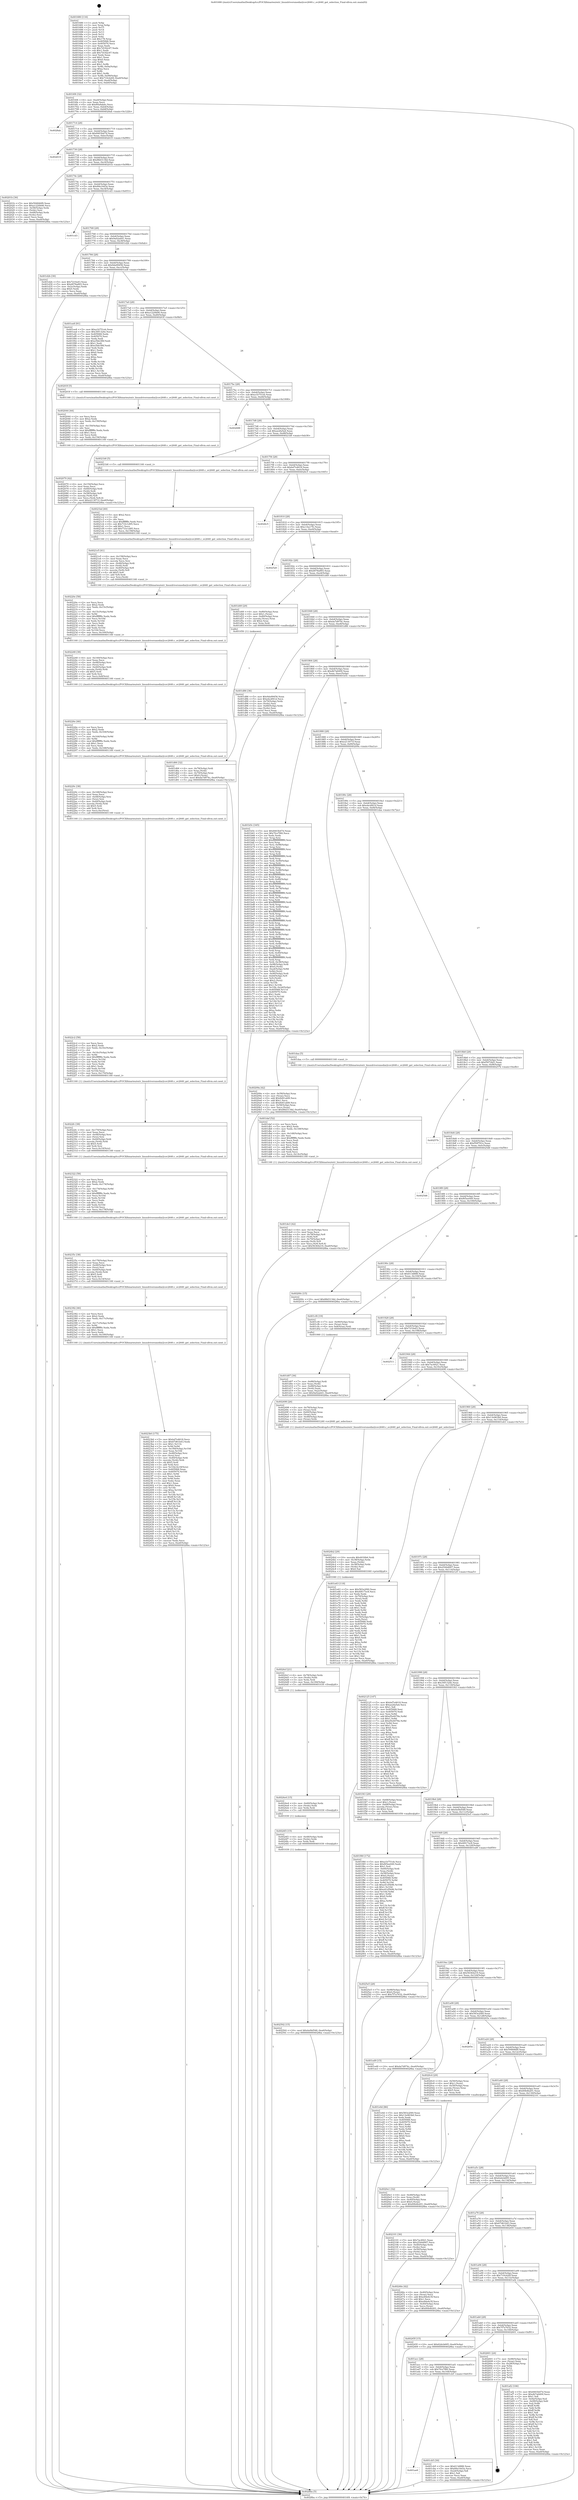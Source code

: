 digraph "0x401680" {
  label = "0x401680 (/mnt/c/Users/mathe/Desktop/tcc/POCII/binaries/extr_linuxdriversmediai2cov2640.c_ov2640_get_selection_Final-ollvm.out::main(0))"
  labelloc = "t"
  node[shape=record]

  Entry [label="",width=0.3,height=0.3,shape=circle,fillcolor=black,style=filled]
  "0x4016f4" [label="{
     0x4016f4 [32]\l
     | [instrs]\l
     &nbsp;&nbsp;0x4016f4 \<+6\>: mov -0xa0(%rbp),%eax\l
     &nbsp;&nbsp;0x4016fa \<+2\>: mov %eax,%ecx\l
     &nbsp;&nbsp;0x4016fc \<+6\>: sub $0x80a9abdc,%ecx\l
     &nbsp;&nbsp;0x401702 \<+6\>: mov %eax,-0xb4(%rbp)\l
     &nbsp;&nbsp;0x401708 \<+6\>: mov %ecx,-0xb8(%rbp)\l
     &nbsp;&nbsp;0x40170e \<+6\>: je 00000000004028ab \<main+0x122b\>\l
  }"]
  "0x4028ab" [label="{
     0x4028ab\l
  }", style=dashed]
  "0x401714" [label="{
     0x401714 [28]\l
     | [instrs]\l
     &nbsp;&nbsp;0x401714 \<+5\>: jmp 0000000000401719 \<main+0x99\>\l
     &nbsp;&nbsp;0x401719 \<+6\>: mov -0xb4(%rbp),%eax\l
     &nbsp;&nbsp;0x40171f \<+5\>: sub $0x8403b47d,%eax\l
     &nbsp;&nbsp;0x401724 \<+6\>: mov %eax,-0xbc(%rbp)\l
     &nbsp;&nbsp;0x40172a \<+6\>: je 0000000000402619 \<main+0xf99\>\l
  }"]
  Exit [label="",width=0.3,height=0.3,shape=circle,fillcolor=black,style=filled,peripheries=2]
  "0x402619" [label="{
     0x402619\l
  }", style=dashed]
  "0x401730" [label="{
     0x401730 [28]\l
     | [instrs]\l
     &nbsp;&nbsp;0x401730 \<+5\>: jmp 0000000000401735 \<main+0xb5\>\l
     &nbsp;&nbsp;0x401735 \<+6\>: mov -0xb4(%rbp),%eax\l
     &nbsp;&nbsp;0x40173b \<+5\>: sub $0x88d3134d,%eax\l
     &nbsp;&nbsp;0x401740 \<+6\>: mov %eax,-0xc0(%rbp)\l
     &nbsp;&nbsp;0x401746 \<+6\>: je 000000000040201b \<main+0x99b\>\l
  }"]
  "0x402502" [label="{
     0x402502 [15]\l
     | [instrs]\l
     &nbsp;&nbsp;0x402502 \<+10\>: movl $0x4ef4d548,-0xa0(%rbp)\l
     &nbsp;&nbsp;0x40250c \<+5\>: jmp 00000000004028ba \<main+0x123a\>\l
  }"]
  "0x40201b" [label="{
     0x40201b [36]\l
     | [instrs]\l
     &nbsp;&nbsp;0x40201b \<+5\>: mov $0x594846f9,%eax\l
     &nbsp;&nbsp;0x402020 \<+5\>: mov $0xa1220b06,%ecx\l
     &nbsp;&nbsp;0x402025 \<+4\>: mov -0x58(%rbp),%rdx\l
     &nbsp;&nbsp;0x402029 \<+2\>: mov (%rdx),%esi\l
     &nbsp;&nbsp;0x40202b \<+4\>: mov -0x68(%rbp),%rdx\l
     &nbsp;&nbsp;0x40202f \<+2\>: cmp (%rdx),%esi\l
     &nbsp;&nbsp;0x402031 \<+3\>: cmovl %ecx,%eax\l
     &nbsp;&nbsp;0x402034 \<+6\>: mov %eax,-0xa0(%rbp)\l
     &nbsp;&nbsp;0x40203a \<+5\>: jmp 00000000004028ba \<main+0x123a\>\l
  }"]
  "0x40174c" [label="{
     0x40174c [28]\l
     | [instrs]\l
     &nbsp;&nbsp;0x40174c \<+5\>: jmp 0000000000401751 \<main+0xd1\>\l
     &nbsp;&nbsp;0x401751 \<+6\>: mov -0xb4(%rbp),%eax\l
     &nbsp;&nbsp;0x401757 \<+5\>: sub $0x89a16d3a,%eax\l
     &nbsp;&nbsp;0x40175c \<+6\>: mov %eax,-0xc4(%rbp)\l
     &nbsp;&nbsp;0x401762 \<+6\>: je 0000000000401cd3 \<main+0x653\>\l
  }"]
  "0x4024f3" [label="{
     0x4024f3 [15]\l
     | [instrs]\l
     &nbsp;&nbsp;0x4024f3 \<+4\>: mov -0x48(%rbp),%rdx\l
     &nbsp;&nbsp;0x4024f7 \<+3\>: mov (%rdx),%rdx\l
     &nbsp;&nbsp;0x4024fa \<+3\>: mov %rdx,%rdi\l
     &nbsp;&nbsp;0x4024fd \<+5\>: call 0000000000401030 \<free@plt\>\l
     | [calls]\l
     &nbsp;&nbsp;0x401030 \{1\} (unknown)\l
  }"]
  "0x401cd3" [label="{
     0x401cd3\l
  }", style=dashed]
  "0x401768" [label="{
     0x401768 [28]\l
     | [instrs]\l
     &nbsp;&nbsp;0x401768 \<+5\>: jmp 000000000040176d \<main+0xed\>\l
     &nbsp;&nbsp;0x40176d \<+6\>: mov -0xb4(%rbp),%eax\l
     &nbsp;&nbsp;0x401773 \<+5\>: sub $0x9a02ab41,%eax\l
     &nbsp;&nbsp;0x401778 \<+6\>: mov %eax,-0xc8(%rbp)\l
     &nbsp;&nbsp;0x40177e \<+6\>: je 0000000000401d2b \<main+0x6ab\>\l
  }"]
  "0x4024e4" [label="{
     0x4024e4 [15]\l
     | [instrs]\l
     &nbsp;&nbsp;0x4024e4 \<+4\>: mov -0x60(%rbp),%rdx\l
     &nbsp;&nbsp;0x4024e8 \<+3\>: mov (%rdx),%rdx\l
     &nbsp;&nbsp;0x4024eb \<+3\>: mov %rdx,%rdi\l
     &nbsp;&nbsp;0x4024ee \<+5\>: call 0000000000401030 \<free@plt\>\l
     | [calls]\l
     &nbsp;&nbsp;0x401030 \{1\} (unknown)\l
  }"]
  "0x401d2b" [label="{
     0x401d2b [30]\l
     | [instrs]\l
     &nbsp;&nbsp;0x401d2b \<+5\>: mov $0x7210a43,%eax\l
     &nbsp;&nbsp;0x401d30 \<+5\>: mov $0xd078a893,%ecx\l
     &nbsp;&nbsp;0x401d35 \<+3\>: mov -0x2c(%rbp),%edx\l
     &nbsp;&nbsp;0x401d38 \<+3\>: cmp $0x0,%edx\l
     &nbsp;&nbsp;0x401d3b \<+3\>: cmove %ecx,%eax\l
     &nbsp;&nbsp;0x401d3e \<+6\>: mov %eax,-0xa0(%rbp)\l
     &nbsp;&nbsp;0x401d44 \<+5\>: jmp 00000000004028ba \<main+0x123a\>\l
  }"]
  "0x401784" [label="{
     0x401784 [28]\l
     | [instrs]\l
     &nbsp;&nbsp;0x401784 \<+5\>: jmp 0000000000401789 \<main+0x109\>\l
     &nbsp;&nbsp;0x401789 \<+6\>: mov -0xb4(%rbp),%eax\l
     &nbsp;&nbsp;0x40178f \<+5\>: sub $0x9da99456,%eax\l
     &nbsp;&nbsp;0x401794 \<+6\>: mov %eax,-0xcc(%rbp)\l
     &nbsp;&nbsp;0x40179a \<+6\>: je 0000000000401ee8 \<main+0x868\>\l
  }"]
  "0x4024cf" [label="{
     0x4024cf [21]\l
     | [instrs]\l
     &nbsp;&nbsp;0x4024cf \<+4\>: mov -0x78(%rbp),%rdx\l
     &nbsp;&nbsp;0x4024d3 \<+3\>: mov (%rdx),%rdx\l
     &nbsp;&nbsp;0x4024d6 \<+3\>: mov %rdx,%rdi\l
     &nbsp;&nbsp;0x4024d9 \<+6\>: mov %eax,-0x184(%rbp)\l
     &nbsp;&nbsp;0x4024df \<+5\>: call 0000000000401030 \<free@plt\>\l
     | [calls]\l
     &nbsp;&nbsp;0x401030 \{1\} (unknown)\l
  }"]
  "0x401ee8" [label="{
     0x401ee8 [91]\l
     | [instrs]\l
     &nbsp;&nbsp;0x401ee8 \<+5\>: mov $0xa1b751eb,%eax\l
     &nbsp;&nbsp;0x401eed \<+5\>: mov $0x30f1324e,%ecx\l
     &nbsp;&nbsp;0x401ef2 \<+7\>: mov 0x405068,%edx\l
     &nbsp;&nbsp;0x401ef9 \<+7\>: mov 0x405070,%esi\l
     &nbsp;&nbsp;0x401f00 \<+2\>: mov %edx,%edi\l
     &nbsp;&nbsp;0x401f02 \<+6\>: add $0xe5bb3f6f,%edi\l
     &nbsp;&nbsp;0x401f08 \<+3\>: sub $0x1,%edi\l
     &nbsp;&nbsp;0x401f0b \<+6\>: sub $0xe5bb3f6f,%edi\l
     &nbsp;&nbsp;0x401f11 \<+3\>: imul %edi,%edx\l
     &nbsp;&nbsp;0x401f14 \<+3\>: and $0x1,%edx\l
     &nbsp;&nbsp;0x401f17 \<+3\>: cmp $0x0,%edx\l
     &nbsp;&nbsp;0x401f1a \<+4\>: sete %r8b\l
     &nbsp;&nbsp;0x401f1e \<+3\>: cmp $0xa,%esi\l
     &nbsp;&nbsp;0x401f21 \<+4\>: setl %r9b\l
     &nbsp;&nbsp;0x401f25 \<+3\>: mov %r8b,%r10b\l
     &nbsp;&nbsp;0x401f28 \<+3\>: and %r9b,%r10b\l
     &nbsp;&nbsp;0x401f2b \<+3\>: xor %r9b,%r8b\l
     &nbsp;&nbsp;0x401f2e \<+3\>: or %r8b,%r10b\l
     &nbsp;&nbsp;0x401f31 \<+4\>: test $0x1,%r10b\l
     &nbsp;&nbsp;0x401f35 \<+3\>: cmovne %ecx,%eax\l
     &nbsp;&nbsp;0x401f38 \<+6\>: mov %eax,-0xa0(%rbp)\l
     &nbsp;&nbsp;0x401f3e \<+5\>: jmp 00000000004028ba \<main+0x123a\>\l
  }"]
  "0x4017a0" [label="{
     0x4017a0 [28]\l
     | [instrs]\l
     &nbsp;&nbsp;0x4017a0 \<+5\>: jmp 00000000004017a5 \<main+0x125\>\l
     &nbsp;&nbsp;0x4017a5 \<+6\>: mov -0xb4(%rbp),%eax\l
     &nbsp;&nbsp;0x4017ab \<+5\>: sub $0xa1220b06,%eax\l
     &nbsp;&nbsp;0x4017b0 \<+6\>: mov %eax,-0xd0(%rbp)\l
     &nbsp;&nbsp;0x4017b6 \<+6\>: je 000000000040203f \<main+0x9bf\>\l
  }"]
  "0x4024b2" [label="{
     0x4024b2 [29]\l
     | [instrs]\l
     &nbsp;&nbsp;0x4024b2 \<+10\>: movabs $0x4030b6,%rdi\l
     &nbsp;&nbsp;0x4024bc \<+4\>: mov -0x38(%rbp),%rdx\l
     &nbsp;&nbsp;0x4024c0 \<+2\>: mov %eax,(%rdx)\l
     &nbsp;&nbsp;0x4024c2 \<+4\>: mov -0x38(%rbp),%rdx\l
     &nbsp;&nbsp;0x4024c6 \<+2\>: mov (%rdx),%esi\l
     &nbsp;&nbsp;0x4024c8 \<+2\>: mov $0x0,%al\l
     &nbsp;&nbsp;0x4024ca \<+5\>: call 0000000000401040 \<printf@plt\>\l
     | [calls]\l
     &nbsp;&nbsp;0x401040 \{1\} (unknown)\l
  }"]
  "0x40203f" [label="{
     0x40203f [5]\l
     | [instrs]\l
     &nbsp;&nbsp;0x40203f \<+5\>: call 0000000000401160 \<next_i\>\l
     | [calls]\l
     &nbsp;&nbsp;0x401160 \{1\} (/mnt/c/Users/mathe/Desktop/tcc/POCII/binaries/extr_linuxdriversmediai2cov2640.c_ov2640_get_selection_Final-ollvm.out::next_i)\l
  }"]
  "0x4017bc" [label="{
     0x4017bc [28]\l
     | [instrs]\l
     &nbsp;&nbsp;0x4017bc \<+5\>: jmp 00000000004017c1 \<main+0x141\>\l
     &nbsp;&nbsp;0x4017c1 \<+6\>: mov -0xb4(%rbp),%eax\l
     &nbsp;&nbsp;0x4017c7 \<+5\>: sub $0xa1b751eb,%eax\l
     &nbsp;&nbsp;0x4017cc \<+6\>: mov %eax,-0xd4(%rbp)\l
     &nbsp;&nbsp;0x4017d2 \<+6\>: je 0000000000402688 \<main+0x1008\>\l
  }"]
  "0x4023b0" [label="{
     0x4023b0 [175]\l
     | [instrs]\l
     &nbsp;&nbsp;0x4023b0 \<+5\>: mov $0xbd7e4618,%ecx\l
     &nbsp;&nbsp;0x4023b5 \<+5\>: mov $0x67d61b43,%edx\l
     &nbsp;&nbsp;0x4023ba \<+3\>: mov $0x1,%r11b\l
     &nbsp;&nbsp;0x4023bd \<+3\>: xor %r9d,%r9d\l
     &nbsp;&nbsp;0x4023c0 \<+7\>: mov -0x180(%rbp),%r10d\l
     &nbsp;&nbsp;0x4023c7 \<+4\>: imul %eax,%r10d\l
     &nbsp;&nbsp;0x4023cb \<+4\>: mov -0x48(%rbp),%rsi\l
     &nbsp;&nbsp;0x4023cf \<+3\>: mov (%rsi),%rsi\l
     &nbsp;&nbsp;0x4023d2 \<+4\>: mov -0x40(%rbp),%rdi\l
     &nbsp;&nbsp;0x4023d6 \<+3\>: movslq (%rdi),%rdi\l
     &nbsp;&nbsp;0x4023d9 \<+4\>: shl $0x5,%rdi\l
     &nbsp;&nbsp;0x4023dd \<+3\>: add %rdi,%rsi\l
     &nbsp;&nbsp;0x4023e0 \<+4\>: mov %r10d,0x18(%rsi)\l
     &nbsp;&nbsp;0x4023e4 \<+7\>: mov 0x405068,%eax\l
     &nbsp;&nbsp;0x4023eb \<+8\>: mov 0x405070,%r10d\l
     &nbsp;&nbsp;0x4023f3 \<+4\>: sub $0x1,%r9d\l
     &nbsp;&nbsp;0x4023f7 \<+2\>: mov %eax,%ebx\l
     &nbsp;&nbsp;0x4023f9 \<+3\>: add %r9d,%ebx\l
     &nbsp;&nbsp;0x4023fc \<+3\>: imul %ebx,%eax\l
     &nbsp;&nbsp;0x4023ff \<+3\>: and $0x1,%eax\l
     &nbsp;&nbsp;0x402402 \<+3\>: cmp $0x0,%eax\l
     &nbsp;&nbsp;0x402405 \<+4\>: sete %r14b\l
     &nbsp;&nbsp;0x402409 \<+4\>: cmp $0xa,%r10d\l
     &nbsp;&nbsp;0x40240d \<+4\>: setl %r15b\l
     &nbsp;&nbsp;0x402411 \<+3\>: mov %r14b,%r12b\l
     &nbsp;&nbsp;0x402414 \<+4\>: xor $0xff,%r12b\l
     &nbsp;&nbsp;0x402418 \<+3\>: mov %r15b,%r13b\l
     &nbsp;&nbsp;0x40241b \<+4\>: xor $0xff,%r13b\l
     &nbsp;&nbsp;0x40241f \<+4\>: xor $0x0,%r11b\l
     &nbsp;&nbsp;0x402423 \<+3\>: mov %r12b,%al\l
     &nbsp;&nbsp;0x402426 \<+2\>: and $0x0,%al\l
     &nbsp;&nbsp;0x402428 \<+3\>: and %r11b,%r14b\l
     &nbsp;&nbsp;0x40242b \<+3\>: mov %r13b,%sil\l
     &nbsp;&nbsp;0x40242e \<+4\>: and $0x0,%sil\l
     &nbsp;&nbsp;0x402432 \<+3\>: and %r11b,%r15b\l
     &nbsp;&nbsp;0x402435 \<+3\>: or %r14b,%al\l
     &nbsp;&nbsp;0x402438 \<+3\>: or %r15b,%sil\l
     &nbsp;&nbsp;0x40243b \<+3\>: xor %sil,%al\l
     &nbsp;&nbsp;0x40243e \<+3\>: or %r13b,%r12b\l
     &nbsp;&nbsp;0x402441 \<+4\>: xor $0xff,%r12b\l
     &nbsp;&nbsp;0x402445 \<+4\>: or $0x0,%r11b\l
     &nbsp;&nbsp;0x402449 \<+3\>: and %r11b,%r12b\l
     &nbsp;&nbsp;0x40244c \<+3\>: or %r12b,%al\l
     &nbsp;&nbsp;0x40244f \<+2\>: test $0x1,%al\l
     &nbsp;&nbsp;0x402451 \<+3\>: cmovne %edx,%ecx\l
     &nbsp;&nbsp;0x402454 \<+6\>: mov %ecx,-0xa0(%rbp)\l
     &nbsp;&nbsp;0x40245a \<+5\>: jmp 00000000004028ba \<main+0x123a\>\l
  }"]
  "0x402688" [label="{
     0x402688\l
  }", style=dashed]
  "0x4017d8" [label="{
     0x4017d8 [28]\l
     | [instrs]\l
     &nbsp;&nbsp;0x4017d8 \<+5\>: jmp 00000000004017dd \<main+0x15d\>\l
     &nbsp;&nbsp;0x4017dd \<+6\>: mov -0xb4(%rbp),%eax\l
     &nbsp;&nbsp;0x4017e3 \<+5\>: sub $0xae2fa5a4,%eax\l
     &nbsp;&nbsp;0x4017e8 \<+6\>: mov %eax,-0xd8(%rbp)\l
     &nbsp;&nbsp;0x4017ee \<+6\>: je 00000000004021b8 \<main+0xb38\>\l
  }"]
  "0x402382" [label="{
     0x402382 [46]\l
     | [instrs]\l
     &nbsp;&nbsp;0x402382 \<+2\>: xor %ecx,%ecx\l
     &nbsp;&nbsp;0x402384 \<+5\>: mov $0x2,%edx\l
     &nbsp;&nbsp;0x402389 \<+6\>: mov %edx,-0x17c(%rbp)\l
     &nbsp;&nbsp;0x40238f \<+1\>: cltd\l
     &nbsp;&nbsp;0x402390 \<+7\>: mov -0x17c(%rbp),%r9d\l
     &nbsp;&nbsp;0x402397 \<+3\>: idiv %r9d\l
     &nbsp;&nbsp;0x40239a \<+6\>: imul $0xfffffffe,%edx,%edx\l
     &nbsp;&nbsp;0x4023a0 \<+3\>: sub $0x1,%ecx\l
     &nbsp;&nbsp;0x4023a3 \<+2\>: sub %ecx,%edx\l
     &nbsp;&nbsp;0x4023a5 \<+6\>: mov %edx,-0x180(%rbp)\l
     &nbsp;&nbsp;0x4023ab \<+5\>: call 0000000000401160 \<next_i\>\l
     | [calls]\l
     &nbsp;&nbsp;0x401160 \{1\} (/mnt/c/Users/mathe/Desktop/tcc/POCII/binaries/extr_linuxdriversmediai2cov2640.c_ov2640_get_selection_Final-ollvm.out::next_i)\l
  }"]
  "0x4021b8" [label="{
     0x4021b8 [5]\l
     | [instrs]\l
     &nbsp;&nbsp;0x4021b8 \<+5\>: call 0000000000401160 \<next_i\>\l
     | [calls]\l
     &nbsp;&nbsp;0x401160 \{1\} (/mnt/c/Users/mathe/Desktop/tcc/POCII/binaries/extr_linuxdriversmediai2cov2640.c_ov2640_get_selection_Final-ollvm.out::next_i)\l
  }"]
  "0x4017f4" [label="{
     0x4017f4 [28]\l
     | [instrs]\l
     &nbsp;&nbsp;0x4017f4 \<+5\>: jmp 00000000004017f9 \<main+0x179\>\l
     &nbsp;&nbsp;0x4017f9 \<+6\>: mov -0xb4(%rbp),%eax\l
     &nbsp;&nbsp;0x4017ff \<+5\>: sub $0xbd7e4618,%eax\l
     &nbsp;&nbsp;0x401804 \<+6\>: mov %eax,-0xdc(%rbp)\l
     &nbsp;&nbsp;0x40180a \<+6\>: je 00000000004026c5 \<main+0x1045\>\l
  }"]
  "0x40235c" [label="{
     0x40235c [38]\l
     | [instrs]\l
     &nbsp;&nbsp;0x40235c \<+6\>: mov -0x178(%rbp),%ecx\l
     &nbsp;&nbsp;0x402362 \<+3\>: imul %eax,%ecx\l
     &nbsp;&nbsp;0x402365 \<+4\>: mov -0x48(%rbp),%rsi\l
     &nbsp;&nbsp;0x402369 \<+3\>: mov (%rsi),%rsi\l
     &nbsp;&nbsp;0x40236c \<+4\>: mov -0x40(%rbp),%rdi\l
     &nbsp;&nbsp;0x402370 \<+3\>: movslq (%rdi),%rdi\l
     &nbsp;&nbsp;0x402373 \<+4\>: shl $0x5,%rdi\l
     &nbsp;&nbsp;0x402377 \<+3\>: add %rdi,%rsi\l
     &nbsp;&nbsp;0x40237a \<+3\>: mov %ecx,0x14(%rsi)\l
     &nbsp;&nbsp;0x40237d \<+5\>: call 0000000000401160 \<next_i\>\l
     | [calls]\l
     &nbsp;&nbsp;0x401160 \{1\} (/mnt/c/Users/mathe/Desktop/tcc/POCII/binaries/extr_linuxdriversmediai2cov2640.c_ov2640_get_selection_Final-ollvm.out::next_i)\l
  }"]
  "0x4026c5" [label="{
     0x4026c5\l
  }", style=dashed]
  "0x401810" [label="{
     0x401810 [28]\l
     | [instrs]\l
     &nbsp;&nbsp;0x401810 \<+5\>: jmp 0000000000401815 \<main+0x195\>\l
     &nbsp;&nbsp;0x401815 \<+6\>: mov -0xb4(%rbp),%eax\l
     &nbsp;&nbsp;0x40181b \<+5\>: sub $0xc14a17fc,%eax\l
     &nbsp;&nbsp;0x401820 \<+6\>: mov %eax,-0xe0(%rbp)\l
     &nbsp;&nbsp;0x401826 \<+6\>: je 0000000000402520 \<main+0xea0\>\l
  }"]
  "0x402322" [label="{
     0x402322 [58]\l
     | [instrs]\l
     &nbsp;&nbsp;0x402322 \<+2\>: xor %ecx,%ecx\l
     &nbsp;&nbsp;0x402324 \<+5\>: mov $0x2,%edx\l
     &nbsp;&nbsp;0x402329 \<+6\>: mov %edx,-0x174(%rbp)\l
     &nbsp;&nbsp;0x40232f \<+1\>: cltd\l
     &nbsp;&nbsp;0x402330 \<+7\>: mov -0x174(%rbp),%r9d\l
     &nbsp;&nbsp;0x402337 \<+3\>: idiv %r9d\l
     &nbsp;&nbsp;0x40233a \<+6\>: imul $0xfffffffe,%edx,%edx\l
     &nbsp;&nbsp;0x402340 \<+3\>: mov %ecx,%r10d\l
     &nbsp;&nbsp;0x402343 \<+3\>: sub %edx,%r10d\l
     &nbsp;&nbsp;0x402346 \<+2\>: mov %ecx,%edx\l
     &nbsp;&nbsp;0x402348 \<+3\>: sub $0x1,%edx\l
     &nbsp;&nbsp;0x40234b \<+3\>: add %edx,%r10d\l
     &nbsp;&nbsp;0x40234e \<+3\>: sub %r10d,%ecx\l
     &nbsp;&nbsp;0x402351 \<+6\>: mov %ecx,-0x178(%rbp)\l
     &nbsp;&nbsp;0x402357 \<+5\>: call 0000000000401160 \<next_i\>\l
     | [calls]\l
     &nbsp;&nbsp;0x401160 \{1\} (/mnt/c/Users/mathe/Desktop/tcc/POCII/binaries/extr_linuxdriversmediai2cov2640.c_ov2640_get_selection_Final-ollvm.out::next_i)\l
  }"]
  "0x402520" [label="{
     0x402520\l
  }", style=dashed]
  "0x40182c" [label="{
     0x40182c [28]\l
     | [instrs]\l
     &nbsp;&nbsp;0x40182c \<+5\>: jmp 0000000000401831 \<main+0x1b1\>\l
     &nbsp;&nbsp;0x401831 \<+6\>: mov -0xb4(%rbp),%eax\l
     &nbsp;&nbsp;0x401837 \<+5\>: sub $0xd078a893,%eax\l
     &nbsp;&nbsp;0x40183c \<+6\>: mov %eax,-0xe4(%rbp)\l
     &nbsp;&nbsp;0x401842 \<+6\>: je 0000000000401d49 \<main+0x6c9\>\l
  }"]
  "0x4022fc" [label="{
     0x4022fc [38]\l
     | [instrs]\l
     &nbsp;&nbsp;0x4022fc \<+6\>: mov -0x170(%rbp),%ecx\l
     &nbsp;&nbsp;0x402302 \<+3\>: imul %eax,%ecx\l
     &nbsp;&nbsp;0x402305 \<+4\>: mov -0x48(%rbp),%rsi\l
     &nbsp;&nbsp;0x402309 \<+3\>: mov (%rsi),%rsi\l
     &nbsp;&nbsp;0x40230c \<+4\>: mov -0x40(%rbp),%rdi\l
     &nbsp;&nbsp;0x402310 \<+3\>: movslq (%rdi),%rdi\l
     &nbsp;&nbsp;0x402313 \<+4\>: shl $0x5,%rdi\l
     &nbsp;&nbsp;0x402317 \<+3\>: add %rdi,%rsi\l
     &nbsp;&nbsp;0x40231a \<+3\>: mov %ecx,0x10(%rsi)\l
     &nbsp;&nbsp;0x40231d \<+5\>: call 0000000000401160 \<next_i\>\l
     | [calls]\l
     &nbsp;&nbsp;0x401160 \{1\} (/mnt/c/Users/mathe/Desktop/tcc/POCII/binaries/extr_linuxdriversmediai2cov2640.c_ov2640_get_selection_Final-ollvm.out::next_i)\l
  }"]
  "0x401d49" [label="{
     0x401d49 [29]\l
     | [instrs]\l
     &nbsp;&nbsp;0x401d49 \<+4\>: mov -0x80(%rbp),%rax\l
     &nbsp;&nbsp;0x401d4d \<+6\>: movl $0x1,(%rax)\l
     &nbsp;&nbsp;0x401d53 \<+4\>: mov -0x80(%rbp),%rax\l
     &nbsp;&nbsp;0x401d57 \<+3\>: movslq (%rax),%rax\l
     &nbsp;&nbsp;0x401d5a \<+4\>: shl $0x2,%rax\l
     &nbsp;&nbsp;0x401d5e \<+3\>: mov %rax,%rdi\l
     &nbsp;&nbsp;0x401d61 \<+5\>: call 0000000000401050 \<malloc@plt\>\l
     | [calls]\l
     &nbsp;&nbsp;0x401050 \{1\} (unknown)\l
  }"]
  "0x401848" [label="{
     0x401848 [28]\l
     | [instrs]\l
     &nbsp;&nbsp;0x401848 \<+5\>: jmp 000000000040184d \<main+0x1cd\>\l
     &nbsp;&nbsp;0x40184d \<+6\>: mov -0xb4(%rbp),%eax\l
     &nbsp;&nbsp;0x401853 \<+5\>: sub $0xda7d974c,%eax\l
     &nbsp;&nbsp;0x401858 \<+6\>: mov %eax,-0xe8(%rbp)\l
     &nbsp;&nbsp;0x40185e \<+6\>: je 0000000000401d86 \<main+0x706\>\l
  }"]
  "0x4022c2" [label="{
     0x4022c2 [58]\l
     | [instrs]\l
     &nbsp;&nbsp;0x4022c2 \<+2\>: xor %ecx,%ecx\l
     &nbsp;&nbsp;0x4022c4 \<+5\>: mov $0x2,%edx\l
     &nbsp;&nbsp;0x4022c9 \<+6\>: mov %edx,-0x16c(%rbp)\l
     &nbsp;&nbsp;0x4022cf \<+1\>: cltd\l
     &nbsp;&nbsp;0x4022d0 \<+7\>: mov -0x16c(%rbp),%r9d\l
     &nbsp;&nbsp;0x4022d7 \<+3\>: idiv %r9d\l
     &nbsp;&nbsp;0x4022da \<+6\>: imul $0xfffffffe,%edx,%edx\l
     &nbsp;&nbsp;0x4022e0 \<+3\>: mov %ecx,%r10d\l
     &nbsp;&nbsp;0x4022e3 \<+3\>: sub %edx,%r10d\l
     &nbsp;&nbsp;0x4022e6 \<+2\>: mov %ecx,%edx\l
     &nbsp;&nbsp;0x4022e8 \<+3\>: sub $0x1,%edx\l
     &nbsp;&nbsp;0x4022eb \<+3\>: add %edx,%r10d\l
     &nbsp;&nbsp;0x4022ee \<+3\>: sub %r10d,%ecx\l
     &nbsp;&nbsp;0x4022f1 \<+6\>: mov %ecx,-0x170(%rbp)\l
     &nbsp;&nbsp;0x4022f7 \<+5\>: call 0000000000401160 \<next_i\>\l
     | [calls]\l
     &nbsp;&nbsp;0x401160 \{1\} (/mnt/c/Users/mathe/Desktop/tcc/POCII/binaries/extr_linuxdriversmediai2cov2640.c_ov2640_get_selection_Final-ollvm.out::next_i)\l
  }"]
  "0x401d86" [label="{
     0x401d86 [36]\l
     | [instrs]\l
     &nbsp;&nbsp;0x401d86 \<+5\>: mov $0x9da99456,%eax\l
     &nbsp;&nbsp;0x401d8b \<+5\>: mov $0xebcdf41d,%ecx\l
     &nbsp;&nbsp;0x401d90 \<+4\>: mov -0x70(%rbp),%rdx\l
     &nbsp;&nbsp;0x401d94 \<+2\>: mov (%rdx),%esi\l
     &nbsp;&nbsp;0x401d96 \<+4\>: mov -0x80(%rbp),%rdx\l
     &nbsp;&nbsp;0x401d9a \<+2\>: cmp (%rdx),%esi\l
     &nbsp;&nbsp;0x401d9c \<+3\>: cmovl %ecx,%eax\l
     &nbsp;&nbsp;0x401d9f \<+6\>: mov %eax,-0xa0(%rbp)\l
     &nbsp;&nbsp;0x401da5 \<+5\>: jmp 00000000004028ba \<main+0x123a\>\l
  }"]
  "0x401864" [label="{
     0x401864 [28]\l
     | [instrs]\l
     &nbsp;&nbsp;0x401864 \<+5\>: jmp 0000000000401869 \<main+0x1e9\>\l
     &nbsp;&nbsp;0x401869 \<+6\>: mov -0xb4(%rbp),%eax\l
     &nbsp;&nbsp;0x40186f \<+5\>: sub $0xdb7a6409,%eax\l
     &nbsp;&nbsp;0x401874 \<+6\>: mov %eax,-0xec(%rbp)\l
     &nbsp;&nbsp;0x40187a \<+6\>: je 0000000000401b5c \<main+0x4dc\>\l
  }"]
  "0x40229c" [label="{
     0x40229c [38]\l
     | [instrs]\l
     &nbsp;&nbsp;0x40229c \<+6\>: mov -0x168(%rbp),%ecx\l
     &nbsp;&nbsp;0x4022a2 \<+3\>: imul %eax,%ecx\l
     &nbsp;&nbsp;0x4022a5 \<+4\>: mov -0x48(%rbp),%rsi\l
     &nbsp;&nbsp;0x4022a9 \<+3\>: mov (%rsi),%rsi\l
     &nbsp;&nbsp;0x4022ac \<+4\>: mov -0x40(%rbp),%rdi\l
     &nbsp;&nbsp;0x4022b0 \<+3\>: movslq (%rdi),%rdi\l
     &nbsp;&nbsp;0x4022b3 \<+4\>: shl $0x5,%rdi\l
     &nbsp;&nbsp;0x4022b7 \<+3\>: add %rdi,%rsi\l
     &nbsp;&nbsp;0x4022ba \<+3\>: mov %ecx,0xc(%rsi)\l
     &nbsp;&nbsp;0x4022bd \<+5\>: call 0000000000401160 \<next_i\>\l
     | [calls]\l
     &nbsp;&nbsp;0x401160 \{1\} (/mnt/c/Users/mathe/Desktop/tcc/POCII/binaries/extr_linuxdriversmediai2cov2640.c_ov2640_get_selection_Final-ollvm.out::next_i)\l
  }"]
  "0x401b5c" [label="{
     0x401b5c [345]\l
     | [instrs]\l
     &nbsp;&nbsp;0x401b5c \<+5\>: mov $0x8403b47d,%eax\l
     &nbsp;&nbsp;0x401b61 \<+5\>: mov $0x7fce7f60,%ecx\l
     &nbsp;&nbsp;0x401b66 \<+2\>: xor %edx,%edx\l
     &nbsp;&nbsp;0x401b68 \<+3\>: mov %rsp,%rsi\l
     &nbsp;&nbsp;0x401b6b \<+4\>: add $0xfffffffffffffff0,%rsi\l
     &nbsp;&nbsp;0x401b6f \<+3\>: mov %rsi,%rsp\l
     &nbsp;&nbsp;0x401b72 \<+7\>: mov %rsi,-0x98(%rbp)\l
     &nbsp;&nbsp;0x401b79 \<+3\>: mov %rsp,%rsi\l
     &nbsp;&nbsp;0x401b7c \<+4\>: add $0xfffffffffffffff0,%rsi\l
     &nbsp;&nbsp;0x401b80 \<+3\>: mov %rsi,%rsp\l
     &nbsp;&nbsp;0x401b83 \<+3\>: mov %rsp,%rdi\l
     &nbsp;&nbsp;0x401b86 \<+4\>: add $0xfffffffffffffff0,%rdi\l
     &nbsp;&nbsp;0x401b8a \<+3\>: mov %rdi,%rsp\l
     &nbsp;&nbsp;0x401b8d \<+7\>: mov %rdi,-0x90(%rbp)\l
     &nbsp;&nbsp;0x401b94 \<+3\>: mov %rsp,%rdi\l
     &nbsp;&nbsp;0x401b97 \<+4\>: add $0xfffffffffffffff0,%rdi\l
     &nbsp;&nbsp;0x401b9b \<+3\>: mov %rdi,%rsp\l
     &nbsp;&nbsp;0x401b9e \<+7\>: mov %rdi,-0x88(%rbp)\l
     &nbsp;&nbsp;0x401ba5 \<+3\>: mov %rsp,%rdi\l
     &nbsp;&nbsp;0x401ba8 \<+4\>: add $0xfffffffffffffff0,%rdi\l
     &nbsp;&nbsp;0x401bac \<+3\>: mov %rdi,%rsp\l
     &nbsp;&nbsp;0x401baf \<+4\>: mov %rdi,-0x80(%rbp)\l
     &nbsp;&nbsp;0x401bb3 \<+3\>: mov %rsp,%rdi\l
     &nbsp;&nbsp;0x401bb6 \<+4\>: add $0xfffffffffffffff0,%rdi\l
     &nbsp;&nbsp;0x401bba \<+3\>: mov %rdi,%rsp\l
     &nbsp;&nbsp;0x401bbd \<+4\>: mov %rdi,-0x78(%rbp)\l
     &nbsp;&nbsp;0x401bc1 \<+3\>: mov %rsp,%rdi\l
     &nbsp;&nbsp;0x401bc4 \<+4\>: add $0xfffffffffffffff0,%rdi\l
     &nbsp;&nbsp;0x401bc8 \<+3\>: mov %rdi,%rsp\l
     &nbsp;&nbsp;0x401bcb \<+4\>: mov %rdi,-0x70(%rbp)\l
     &nbsp;&nbsp;0x401bcf \<+3\>: mov %rsp,%rdi\l
     &nbsp;&nbsp;0x401bd2 \<+4\>: add $0xfffffffffffffff0,%rdi\l
     &nbsp;&nbsp;0x401bd6 \<+3\>: mov %rdi,%rsp\l
     &nbsp;&nbsp;0x401bd9 \<+4\>: mov %rdi,-0x68(%rbp)\l
     &nbsp;&nbsp;0x401bdd \<+3\>: mov %rsp,%rdi\l
     &nbsp;&nbsp;0x401be0 \<+4\>: add $0xfffffffffffffff0,%rdi\l
     &nbsp;&nbsp;0x401be4 \<+3\>: mov %rdi,%rsp\l
     &nbsp;&nbsp;0x401be7 \<+4\>: mov %rdi,-0x60(%rbp)\l
     &nbsp;&nbsp;0x401beb \<+3\>: mov %rsp,%rdi\l
     &nbsp;&nbsp;0x401bee \<+4\>: add $0xfffffffffffffff0,%rdi\l
     &nbsp;&nbsp;0x401bf2 \<+3\>: mov %rdi,%rsp\l
     &nbsp;&nbsp;0x401bf5 \<+4\>: mov %rdi,-0x58(%rbp)\l
     &nbsp;&nbsp;0x401bf9 \<+3\>: mov %rsp,%rdi\l
     &nbsp;&nbsp;0x401bfc \<+4\>: add $0xfffffffffffffff0,%rdi\l
     &nbsp;&nbsp;0x401c00 \<+3\>: mov %rdi,%rsp\l
     &nbsp;&nbsp;0x401c03 \<+4\>: mov %rdi,-0x50(%rbp)\l
     &nbsp;&nbsp;0x401c07 \<+3\>: mov %rsp,%rdi\l
     &nbsp;&nbsp;0x401c0a \<+4\>: add $0xfffffffffffffff0,%rdi\l
     &nbsp;&nbsp;0x401c0e \<+3\>: mov %rdi,%rsp\l
     &nbsp;&nbsp;0x401c11 \<+4\>: mov %rdi,-0x48(%rbp)\l
     &nbsp;&nbsp;0x401c15 \<+3\>: mov %rsp,%rdi\l
     &nbsp;&nbsp;0x401c18 \<+4\>: add $0xfffffffffffffff0,%rdi\l
     &nbsp;&nbsp;0x401c1c \<+3\>: mov %rdi,%rsp\l
     &nbsp;&nbsp;0x401c1f \<+4\>: mov %rdi,-0x40(%rbp)\l
     &nbsp;&nbsp;0x401c23 \<+3\>: mov %rsp,%rdi\l
     &nbsp;&nbsp;0x401c26 \<+4\>: add $0xfffffffffffffff0,%rdi\l
     &nbsp;&nbsp;0x401c2a \<+3\>: mov %rdi,%rsp\l
     &nbsp;&nbsp;0x401c2d \<+4\>: mov %rdi,-0x38(%rbp)\l
     &nbsp;&nbsp;0x401c31 \<+7\>: mov -0x98(%rbp),%rdi\l
     &nbsp;&nbsp;0x401c38 \<+6\>: movl $0x0,(%rdi)\l
     &nbsp;&nbsp;0x401c3e \<+7\>: mov -0xa4(%rbp),%r8d\l
     &nbsp;&nbsp;0x401c45 \<+3\>: mov %r8d,(%rsi)\l
     &nbsp;&nbsp;0x401c48 \<+7\>: mov -0x90(%rbp),%rdi\l
     &nbsp;&nbsp;0x401c4f \<+7\>: mov -0xb0(%rbp),%r9\l
     &nbsp;&nbsp;0x401c56 \<+3\>: mov %r9,(%rdi)\l
     &nbsp;&nbsp;0x401c59 \<+3\>: cmpl $0x2,(%rsi)\l
     &nbsp;&nbsp;0x401c5c \<+4\>: setne %r10b\l
     &nbsp;&nbsp;0x401c60 \<+4\>: and $0x1,%r10b\l
     &nbsp;&nbsp;0x401c64 \<+4\>: mov %r10b,-0x2d(%rbp)\l
     &nbsp;&nbsp;0x401c68 \<+8\>: mov 0x405068,%r11d\l
     &nbsp;&nbsp;0x401c70 \<+7\>: mov 0x405070,%ebx\l
     &nbsp;&nbsp;0x401c77 \<+3\>: sub $0x1,%edx\l
     &nbsp;&nbsp;0x401c7a \<+3\>: mov %r11d,%r14d\l
     &nbsp;&nbsp;0x401c7d \<+3\>: add %edx,%r14d\l
     &nbsp;&nbsp;0x401c80 \<+4\>: imul %r14d,%r11d\l
     &nbsp;&nbsp;0x401c84 \<+4\>: and $0x1,%r11d\l
     &nbsp;&nbsp;0x401c88 \<+4\>: cmp $0x0,%r11d\l
     &nbsp;&nbsp;0x401c8c \<+4\>: sete %r10b\l
     &nbsp;&nbsp;0x401c90 \<+3\>: cmp $0xa,%ebx\l
     &nbsp;&nbsp;0x401c93 \<+4\>: setl %r15b\l
     &nbsp;&nbsp;0x401c97 \<+3\>: mov %r10b,%r12b\l
     &nbsp;&nbsp;0x401c9a \<+3\>: and %r15b,%r12b\l
     &nbsp;&nbsp;0x401c9d \<+3\>: xor %r15b,%r10b\l
     &nbsp;&nbsp;0x401ca0 \<+3\>: or %r10b,%r12b\l
     &nbsp;&nbsp;0x401ca3 \<+4\>: test $0x1,%r12b\l
     &nbsp;&nbsp;0x401ca7 \<+3\>: cmovne %ecx,%eax\l
     &nbsp;&nbsp;0x401caa \<+6\>: mov %eax,-0xa0(%rbp)\l
     &nbsp;&nbsp;0x401cb0 \<+5\>: jmp 00000000004028ba \<main+0x123a\>\l
  }"]
  "0x401880" [label="{
     0x401880 [28]\l
     | [instrs]\l
     &nbsp;&nbsp;0x401880 \<+5\>: jmp 0000000000401885 \<main+0x205\>\l
     &nbsp;&nbsp;0x401885 \<+6\>: mov -0xb4(%rbp),%eax\l
     &nbsp;&nbsp;0x40188b \<+5\>: sub $0xe213071f,%eax\l
     &nbsp;&nbsp;0x401890 \<+6\>: mov %eax,-0xf0(%rbp)\l
     &nbsp;&nbsp;0x401896 \<+6\>: je 000000000040209a \<main+0xa1a\>\l
  }"]
  "0x40226e" [label="{
     0x40226e [46]\l
     | [instrs]\l
     &nbsp;&nbsp;0x40226e \<+2\>: xor %ecx,%ecx\l
     &nbsp;&nbsp;0x402270 \<+5\>: mov $0x2,%edx\l
     &nbsp;&nbsp;0x402275 \<+6\>: mov %edx,-0x164(%rbp)\l
     &nbsp;&nbsp;0x40227b \<+1\>: cltd\l
     &nbsp;&nbsp;0x40227c \<+7\>: mov -0x164(%rbp),%r9d\l
     &nbsp;&nbsp;0x402283 \<+3\>: idiv %r9d\l
     &nbsp;&nbsp;0x402286 \<+6\>: imul $0xfffffffe,%edx,%edx\l
     &nbsp;&nbsp;0x40228c \<+3\>: sub $0x1,%ecx\l
     &nbsp;&nbsp;0x40228f \<+2\>: sub %ecx,%edx\l
     &nbsp;&nbsp;0x402291 \<+6\>: mov %edx,-0x168(%rbp)\l
     &nbsp;&nbsp;0x402297 \<+5\>: call 0000000000401160 \<next_i\>\l
     | [calls]\l
     &nbsp;&nbsp;0x401160 \{1\} (/mnt/c/Users/mathe/Desktop/tcc/POCII/binaries/extr_linuxdriversmediai2cov2640.c_ov2640_get_selection_Final-ollvm.out::next_i)\l
  }"]
  "0x40209a" [label="{
     0x40209a [42]\l
     | [instrs]\l
     &nbsp;&nbsp;0x40209a \<+4\>: mov -0x58(%rbp),%rax\l
     &nbsp;&nbsp;0x40209e \<+2\>: mov (%rax),%ecx\l
     &nbsp;&nbsp;0x4020a0 \<+6\>: add $0x8d41afd9,%ecx\l
     &nbsp;&nbsp;0x4020a6 \<+3\>: add $0x1,%ecx\l
     &nbsp;&nbsp;0x4020a9 \<+6\>: sub $0x8d41afd9,%ecx\l
     &nbsp;&nbsp;0x4020af \<+4\>: mov -0x58(%rbp),%rax\l
     &nbsp;&nbsp;0x4020b3 \<+2\>: mov %ecx,(%rax)\l
     &nbsp;&nbsp;0x4020b5 \<+10\>: movl $0x88d3134d,-0xa0(%rbp)\l
     &nbsp;&nbsp;0x4020bf \<+5\>: jmp 00000000004028ba \<main+0x123a\>\l
  }"]
  "0x40189c" [label="{
     0x40189c [28]\l
     | [instrs]\l
     &nbsp;&nbsp;0x40189c \<+5\>: jmp 00000000004018a1 \<main+0x221\>\l
     &nbsp;&nbsp;0x4018a1 \<+6\>: mov -0xb4(%rbp),%eax\l
     &nbsp;&nbsp;0x4018a7 \<+5\>: sub $0xebcdf41d,%eax\l
     &nbsp;&nbsp;0x4018ac \<+6\>: mov %eax,-0xf4(%rbp)\l
     &nbsp;&nbsp;0x4018b2 \<+6\>: je 0000000000401daa \<main+0x72a\>\l
  }"]
  "0x402248" [label="{
     0x402248 [38]\l
     | [instrs]\l
     &nbsp;&nbsp;0x402248 \<+6\>: mov -0x160(%rbp),%ecx\l
     &nbsp;&nbsp;0x40224e \<+3\>: imul %eax,%ecx\l
     &nbsp;&nbsp;0x402251 \<+4\>: mov -0x48(%rbp),%rsi\l
     &nbsp;&nbsp;0x402255 \<+3\>: mov (%rsi),%rsi\l
     &nbsp;&nbsp;0x402258 \<+4\>: mov -0x40(%rbp),%rdi\l
     &nbsp;&nbsp;0x40225c \<+3\>: movslq (%rdi),%rdi\l
     &nbsp;&nbsp;0x40225f \<+4\>: shl $0x5,%rdi\l
     &nbsp;&nbsp;0x402263 \<+3\>: add %rdi,%rsi\l
     &nbsp;&nbsp;0x402266 \<+3\>: mov %ecx,0x8(%rsi)\l
     &nbsp;&nbsp;0x402269 \<+5\>: call 0000000000401160 \<next_i\>\l
     | [calls]\l
     &nbsp;&nbsp;0x401160 \{1\} (/mnt/c/Users/mathe/Desktop/tcc/POCII/binaries/extr_linuxdriversmediai2cov2640.c_ov2640_get_selection_Final-ollvm.out::next_i)\l
  }"]
  "0x401daa" [label="{
     0x401daa [5]\l
     | [instrs]\l
     &nbsp;&nbsp;0x401daa \<+5\>: call 0000000000401160 \<next_i\>\l
     | [calls]\l
     &nbsp;&nbsp;0x401160 \{1\} (/mnt/c/Users/mathe/Desktop/tcc/POCII/binaries/extr_linuxdriversmediai2cov2640.c_ov2640_get_selection_Final-ollvm.out::next_i)\l
  }"]
  "0x4018b8" [label="{
     0x4018b8 [28]\l
     | [instrs]\l
     &nbsp;&nbsp;0x4018b8 \<+5\>: jmp 00000000004018bd \<main+0x23d\>\l
     &nbsp;&nbsp;0x4018bd \<+6\>: mov -0xb4(%rbp),%eax\l
     &nbsp;&nbsp;0x4018c3 \<+5\>: sub $0xf5072bf1,%eax\l
     &nbsp;&nbsp;0x4018c8 \<+6\>: mov %eax,-0xf8(%rbp)\l
     &nbsp;&nbsp;0x4018ce \<+6\>: je 000000000040257b \<main+0xefb\>\l
  }"]
  "0x40220e" [label="{
     0x40220e [58]\l
     | [instrs]\l
     &nbsp;&nbsp;0x40220e \<+2\>: xor %ecx,%ecx\l
     &nbsp;&nbsp;0x402210 \<+5\>: mov $0x2,%edx\l
     &nbsp;&nbsp;0x402215 \<+6\>: mov %edx,-0x15c(%rbp)\l
     &nbsp;&nbsp;0x40221b \<+1\>: cltd\l
     &nbsp;&nbsp;0x40221c \<+7\>: mov -0x15c(%rbp),%r9d\l
     &nbsp;&nbsp;0x402223 \<+3\>: idiv %r9d\l
     &nbsp;&nbsp;0x402226 \<+6\>: imul $0xfffffffe,%edx,%edx\l
     &nbsp;&nbsp;0x40222c \<+3\>: mov %ecx,%r10d\l
     &nbsp;&nbsp;0x40222f \<+3\>: sub %edx,%r10d\l
     &nbsp;&nbsp;0x402232 \<+2\>: mov %ecx,%edx\l
     &nbsp;&nbsp;0x402234 \<+3\>: sub $0x1,%edx\l
     &nbsp;&nbsp;0x402237 \<+3\>: add %edx,%r10d\l
     &nbsp;&nbsp;0x40223a \<+3\>: sub %r10d,%ecx\l
     &nbsp;&nbsp;0x40223d \<+6\>: mov %ecx,-0x160(%rbp)\l
     &nbsp;&nbsp;0x402243 \<+5\>: call 0000000000401160 \<next_i\>\l
     | [calls]\l
     &nbsp;&nbsp;0x401160 \{1\} (/mnt/c/Users/mathe/Desktop/tcc/POCII/binaries/extr_linuxdriversmediai2cov2640.c_ov2640_get_selection_Final-ollvm.out::next_i)\l
  }"]
  "0x40257b" [label="{
     0x40257b\l
  }", style=dashed]
  "0x4018d4" [label="{
     0x4018d4 [28]\l
     | [instrs]\l
     &nbsp;&nbsp;0x4018d4 \<+5\>: jmp 00000000004018d9 \<main+0x259\>\l
     &nbsp;&nbsp;0x4018d9 \<+6\>: mov -0xb4(%rbp),%eax\l
     &nbsp;&nbsp;0x4018df \<+5\>: sub $0xf50f781e,%eax\l
     &nbsp;&nbsp;0x4018e4 \<+6\>: mov %eax,-0xfc(%rbp)\l
     &nbsp;&nbsp;0x4018ea \<+6\>: je 00000000004025d6 \<main+0xf56\>\l
  }"]
  "0x4021e5" [label="{
     0x4021e5 [41]\l
     | [instrs]\l
     &nbsp;&nbsp;0x4021e5 \<+6\>: mov -0x158(%rbp),%ecx\l
     &nbsp;&nbsp;0x4021eb \<+3\>: imul %eax,%ecx\l
     &nbsp;&nbsp;0x4021ee \<+3\>: movslq %ecx,%rsi\l
     &nbsp;&nbsp;0x4021f1 \<+4\>: mov -0x48(%rbp),%rdi\l
     &nbsp;&nbsp;0x4021f5 \<+3\>: mov (%rdi),%rdi\l
     &nbsp;&nbsp;0x4021f8 \<+4\>: mov -0x40(%rbp),%r8\l
     &nbsp;&nbsp;0x4021fc \<+3\>: movslq (%r8),%r8\l
     &nbsp;&nbsp;0x4021ff \<+4\>: shl $0x5,%r8\l
     &nbsp;&nbsp;0x402203 \<+3\>: add %r8,%rdi\l
     &nbsp;&nbsp;0x402206 \<+3\>: mov %rsi,(%rdi)\l
     &nbsp;&nbsp;0x402209 \<+5\>: call 0000000000401160 \<next_i\>\l
     | [calls]\l
     &nbsp;&nbsp;0x401160 \{1\} (/mnt/c/Users/mathe/Desktop/tcc/POCII/binaries/extr_linuxdriversmediai2cov2640.c_ov2640_get_selection_Final-ollvm.out::next_i)\l
  }"]
  "0x4025d6" [label="{
     0x4025d6\l
  }", style=dashed]
  "0x4018f0" [label="{
     0x4018f0 [28]\l
     | [instrs]\l
     &nbsp;&nbsp;0x4018f0 \<+5\>: jmp 00000000004018f5 \<main+0x275\>\l
     &nbsp;&nbsp;0x4018f5 \<+6\>: mov -0xb4(%rbp),%eax\l
     &nbsp;&nbsp;0x4018fb \<+5\>: sub $0xf65ee049,%eax\l
     &nbsp;&nbsp;0x401900 \<+6\>: mov %eax,-0x100(%rbp)\l
     &nbsp;&nbsp;0x401906 \<+6\>: je 000000000040200c \<main+0x98c\>\l
  }"]
  "0x4021bd" [label="{
     0x4021bd [40]\l
     | [instrs]\l
     &nbsp;&nbsp;0x4021bd \<+5\>: mov $0x2,%ecx\l
     &nbsp;&nbsp;0x4021c2 \<+1\>: cltd\l
     &nbsp;&nbsp;0x4021c3 \<+2\>: idiv %ecx\l
     &nbsp;&nbsp;0x4021c5 \<+6\>: imul $0xfffffffe,%edx,%ecx\l
     &nbsp;&nbsp;0x4021cb \<+6\>: sub $0x733c1d95,%ecx\l
     &nbsp;&nbsp;0x4021d1 \<+3\>: add $0x1,%ecx\l
     &nbsp;&nbsp;0x4021d4 \<+6\>: add $0x733c1d95,%ecx\l
     &nbsp;&nbsp;0x4021da \<+6\>: mov %ecx,-0x158(%rbp)\l
     &nbsp;&nbsp;0x4021e0 \<+5\>: call 0000000000401160 \<next_i\>\l
     | [calls]\l
     &nbsp;&nbsp;0x401160 \{1\} (/mnt/c/Users/mathe/Desktop/tcc/POCII/binaries/extr_linuxdriversmediai2cov2640.c_ov2640_get_selection_Final-ollvm.out::next_i)\l
  }"]
  "0x40200c" [label="{
     0x40200c [15]\l
     | [instrs]\l
     &nbsp;&nbsp;0x40200c \<+10\>: movl $0x88d3134d,-0xa0(%rbp)\l
     &nbsp;&nbsp;0x402016 \<+5\>: jmp 00000000004028ba \<main+0x123a\>\l
  }"]
  "0x40190c" [label="{
     0x40190c [28]\l
     | [instrs]\l
     &nbsp;&nbsp;0x40190c \<+5\>: jmp 0000000000401911 \<main+0x291\>\l
     &nbsp;&nbsp;0x401911 \<+6\>: mov -0xb4(%rbp),%eax\l
     &nbsp;&nbsp;0x401917 \<+5\>: sub $0x613d888,%eax\l
     &nbsp;&nbsp;0x40191c \<+6\>: mov %eax,-0x104(%rbp)\l
     &nbsp;&nbsp;0x401922 \<+6\>: je 0000000000401cf4 \<main+0x674\>\l
  }"]
  "0x4020e1" [label="{
     0x4020e1 [32]\l
     | [instrs]\l
     &nbsp;&nbsp;0x4020e1 \<+4\>: mov -0x48(%rbp),%rdi\l
     &nbsp;&nbsp;0x4020e5 \<+3\>: mov %rax,(%rdi)\l
     &nbsp;&nbsp;0x4020e8 \<+4\>: mov -0x40(%rbp),%rax\l
     &nbsp;&nbsp;0x4020ec \<+6\>: movl $0x0,(%rax)\l
     &nbsp;&nbsp;0x4020f2 \<+10\>: movl $0x60b4b201,-0xa0(%rbp)\l
     &nbsp;&nbsp;0x4020fc \<+5\>: jmp 00000000004028ba \<main+0x123a\>\l
  }"]
  "0x401cf4" [label="{
     0x401cf4 [19]\l
     | [instrs]\l
     &nbsp;&nbsp;0x401cf4 \<+7\>: mov -0x90(%rbp),%rax\l
     &nbsp;&nbsp;0x401cfb \<+3\>: mov (%rax),%rax\l
     &nbsp;&nbsp;0x401cfe \<+4\>: mov 0x8(%rax),%rdi\l
     &nbsp;&nbsp;0x401d02 \<+5\>: call 0000000000401060 \<atoi@plt\>\l
     | [calls]\l
     &nbsp;&nbsp;0x401060 \{1\} (unknown)\l
  }"]
  "0x401928" [label="{
     0x401928 [28]\l
     | [instrs]\l
     &nbsp;&nbsp;0x401928 \<+5\>: jmp 000000000040192d \<main+0x2ad\>\l
     &nbsp;&nbsp;0x40192d \<+6\>: mov -0xb4(%rbp),%eax\l
     &nbsp;&nbsp;0x401933 \<+5\>: sub $0x7210a43,%eax\l
     &nbsp;&nbsp;0x401938 \<+6\>: mov %eax,-0x108(%rbp)\l
     &nbsp;&nbsp;0x40193e \<+6\>: je 0000000000402511 \<main+0xe91\>\l
  }"]
  "0x402070" [label="{
     0x402070 [42]\l
     | [instrs]\l
     &nbsp;&nbsp;0x402070 \<+6\>: mov -0x154(%rbp),%ecx\l
     &nbsp;&nbsp;0x402076 \<+3\>: imul %eax,%ecx\l
     &nbsp;&nbsp;0x402079 \<+4\>: mov -0x60(%rbp),%rdi\l
     &nbsp;&nbsp;0x40207d \<+3\>: mov (%rdi),%rdi\l
     &nbsp;&nbsp;0x402080 \<+4\>: mov -0x58(%rbp),%r8\l
     &nbsp;&nbsp;0x402084 \<+3\>: movslq (%r8),%r8\l
     &nbsp;&nbsp;0x402087 \<+4\>: mov %ecx,(%rdi,%r8,4)\l
     &nbsp;&nbsp;0x40208b \<+10\>: movl $0xe213071f,-0xa0(%rbp)\l
     &nbsp;&nbsp;0x402095 \<+5\>: jmp 00000000004028ba \<main+0x123a\>\l
  }"]
  "0x402511" [label="{
     0x402511\l
  }", style=dashed]
  "0x401944" [label="{
     0x401944 [28]\l
     | [instrs]\l
     &nbsp;&nbsp;0x401944 \<+5\>: jmp 0000000000401949 \<main+0x2c9\>\l
     &nbsp;&nbsp;0x401949 \<+6\>: mov -0xb4(%rbp),%eax\l
     &nbsp;&nbsp;0x40194f \<+5\>: sub $0x7ac4921,%eax\l
     &nbsp;&nbsp;0x401954 \<+6\>: mov %eax,-0x10c(%rbp)\l
     &nbsp;&nbsp;0x40195a \<+6\>: je 0000000000402498 \<main+0xe18\>\l
  }"]
  "0x402044" [label="{
     0x402044 [44]\l
     | [instrs]\l
     &nbsp;&nbsp;0x402044 \<+2\>: xor %ecx,%ecx\l
     &nbsp;&nbsp;0x402046 \<+5\>: mov $0x2,%edx\l
     &nbsp;&nbsp;0x40204b \<+6\>: mov %edx,-0x150(%rbp)\l
     &nbsp;&nbsp;0x402051 \<+1\>: cltd\l
     &nbsp;&nbsp;0x402052 \<+6\>: mov -0x150(%rbp),%esi\l
     &nbsp;&nbsp;0x402058 \<+2\>: idiv %esi\l
     &nbsp;&nbsp;0x40205a \<+6\>: imul $0xfffffffe,%edx,%edx\l
     &nbsp;&nbsp;0x402060 \<+3\>: sub $0x1,%ecx\l
     &nbsp;&nbsp;0x402063 \<+2\>: sub %ecx,%edx\l
     &nbsp;&nbsp;0x402065 \<+6\>: mov %edx,-0x154(%rbp)\l
     &nbsp;&nbsp;0x40206b \<+5\>: call 0000000000401160 \<next_i\>\l
     | [calls]\l
     &nbsp;&nbsp;0x401160 \{1\} (/mnt/c/Users/mathe/Desktop/tcc/POCII/binaries/extr_linuxdriversmediai2cov2640.c_ov2640_get_selection_Final-ollvm.out::next_i)\l
  }"]
  "0x402498" [label="{
     0x402498 [26]\l
     | [instrs]\l
     &nbsp;&nbsp;0x402498 \<+4\>: mov -0x78(%rbp),%rax\l
     &nbsp;&nbsp;0x40249c \<+3\>: mov (%rax),%rdi\l
     &nbsp;&nbsp;0x40249f \<+4\>: mov -0x60(%rbp),%rax\l
     &nbsp;&nbsp;0x4024a3 \<+3\>: mov (%rax),%rsi\l
     &nbsp;&nbsp;0x4024a6 \<+4\>: mov -0x48(%rbp),%rax\l
     &nbsp;&nbsp;0x4024aa \<+3\>: mov (%rax),%rdx\l
     &nbsp;&nbsp;0x4024ad \<+5\>: call 0000000000401240 \<ov2640_get_selection\>\l
     | [calls]\l
     &nbsp;&nbsp;0x401240 \{1\} (/mnt/c/Users/mathe/Desktop/tcc/POCII/binaries/extr_linuxdriversmediai2cov2640.c_ov2640_get_selection_Final-ollvm.out::ov2640_get_selection)\l
  }"]
  "0x401960" [label="{
     0x401960 [28]\l
     | [instrs]\l
     &nbsp;&nbsp;0x401960 \<+5\>: jmp 0000000000401965 \<main+0x2e5\>\l
     &nbsp;&nbsp;0x401965 \<+6\>: mov -0xb4(%rbp),%eax\l
     &nbsp;&nbsp;0x40196b \<+5\>: sub $0x13e963b0,%eax\l
     &nbsp;&nbsp;0x401970 \<+6\>: mov %eax,-0x110(%rbp)\l
     &nbsp;&nbsp;0x401976 \<+6\>: je 0000000000401e63 \<main+0x7e3\>\l
  }"]
  "0x401f60" [label="{
     0x401f60 [172]\l
     | [instrs]\l
     &nbsp;&nbsp;0x401f60 \<+5\>: mov $0xa1b751eb,%ecx\l
     &nbsp;&nbsp;0x401f65 \<+5\>: mov $0xf65ee049,%edx\l
     &nbsp;&nbsp;0x401f6a \<+3\>: mov $0x1,%sil\l
     &nbsp;&nbsp;0x401f6d \<+4\>: mov -0x60(%rbp),%rdi\l
     &nbsp;&nbsp;0x401f71 \<+3\>: mov %rax,(%rdi)\l
     &nbsp;&nbsp;0x401f74 \<+4\>: mov -0x58(%rbp),%rax\l
     &nbsp;&nbsp;0x401f78 \<+6\>: movl $0x0,(%rax)\l
     &nbsp;&nbsp;0x401f7e \<+8\>: mov 0x405068,%r8d\l
     &nbsp;&nbsp;0x401f86 \<+8\>: mov 0x405070,%r9d\l
     &nbsp;&nbsp;0x401f8e \<+3\>: mov %r8d,%r10d\l
     &nbsp;&nbsp;0x401f91 \<+7\>: sub $0xe41d5b96,%r10d\l
     &nbsp;&nbsp;0x401f98 \<+4\>: sub $0x1,%r10d\l
     &nbsp;&nbsp;0x401f9c \<+7\>: add $0xe41d5b96,%r10d\l
     &nbsp;&nbsp;0x401fa3 \<+4\>: imul %r10d,%r8d\l
     &nbsp;&nbsp;0x401fa7 \<+4\>: and $0x1,%r8d\l
     &nbsp;&nbsp;0x401fab \<+4\>: cmp $0x0,%r8d\l
     &nbsp;&nbsp;0x401faf \<+4\>: sete %r11b\l
     &nbsp;&nbsp;0x401fb3 \<+4\>: cmp $0xa,%r9d\l
     &nbsp;&nbsp;0x401fb7 \<+3\>: setl %bl\l
     &nbsp;&nbsp;0x401fba \<+3\>: mov %r11b,%r14b\l
     &nbsp;&nbsp;0x401fbd \<+4\>: xor $0xff,%r14b\l
     &nbsp;&nbsp;0x401fc1 \<+3\>: mov %bl,%r15b\l
     &nbsp;&nbsp;0x401fc4 \<+4\>: xor $0xff,%r15b\l
     &nbsp;&nbsp;0x401fc8 \<+4\>: xor $0x0,%sil\l
     &nbsp;&nbsp;0x401fcc \<+3\>: mov %r14b,%r12b\l
     &nbsp;&nbsp;0x401fcf \<+4\>: and $0x0,%r12b\l
     &nbsp;&nbsp;0x401fd3 \<+3\>: and %sil,%r11b\l
     &nbsp;&nbsp;0x401fd6 \<+3\>: mov %r15b,%r13b\l
     &nbsp;&nbsp;0x401fd9 \<+4\>: and $0x0,%r13b\l
     &nbsp;&nbsp;0x401fdd \<+3\>: and %sil,%bl\l
     &nbsp;&nbsp;0x401fe0 \<+3\>: or %r11b,%r12b\l
     &nbsp;&nbsp;0x401fe3 \<+3\>: or %bl,%r13b\l
     &nbsp;&nbsp;0x401fe6 \<+3\>: xor %r13b,%r12b\l
     &nbsp;&nbsp;0x401fe9 \<+3\>: or %r15b,%r14b\l
     &nbsp;&nbsp;0x401fec \<+4\>: xor $0xff,%r14b\l
     &nbsp;&nbsp;0x401ff0 \<+4\>: or $0x0,%sil\l
     &nbsp;&nbsp;0x401ff4 \<+3\>: and %sil,%r14b\l
     &nbsp;&nbsp;0x401ff7 \<+3\>: or %r14b,%r12b\l
     &nbsp;&nbsp;0x401ffa \<+4\>: test $0x1,%r12b\l
     &nbsp;&nbsp;0x401ffe \<+3\>: cmovne %edx,%ecx\l
     &nbsp;&nbsp;0x402001 \<+6\>: mov %ecx,-0xa0(%rbp)\l
     &nbsp;&nbsp;0x402007 \<+5\>: jmp 00000000004028ba \<main+0x123a\>\l
  }"]
  "0x401e63" [label="{
     0x401e63 [118]\l
     | [instrs]\l
     &nbsp;&nbsp;0x401e63 \<+5\>: mov $0x583e2f49,%eax\l
     &nbsp;&nbsp;0x401e68 \<+5\>: mov $0x4f417ec8,%ecx\l
     &nbsp;&nbsp;0x401e6d \<+2\>: xor %edx,%edx\l
     &nbsp;&nbsp;0x401e6f \<+4\>: mov -0x70(%rbp),%rsi\l
     &nbsp;&nbsp;0x401e73 \<+2\>: mov (%rsi),%edi\l
     &nbsp;&nbsp;0x401e75 \<+3\>: mov %edx,%r8d\l
     &nbsp;&nbsp;0x401e78 \<+3\>: sub %edi,%r8d\l
     &nbsp;&nbsp;0x401e7b \<+2\>: mov %edx,%edi\l
     &nbsp;&nbsp;0x401e7d \<+3\>: sub $0x1,%edi\l
     &nbsp;&nbsp;0x401e80 \<+3\>: add %edi,%r8d\l
     &nbsp;&nbsp;0x401e83 \<+2\>: mov %edx,%edi\l
     &nbsp;&nbsp;0x401e85 \<+3\>: sub %r8d,%edi\l
     &nbsp;&nbsp;0x401e88 \<+4\>: mov -0x70(%rbp),%rsi\l
     &nbsp;&nbsp;0x401e8c \<+2\>: mov %edi,(%rsi)\l
     &nbsp;&nbsp;0x401e8e \<+7\>: mov 0x405068,%edi\l
     &nbsp;&nbsp;0x401e95 \<+8\>: mov 0x405070,%r8d\l
     &nbsp;&nbsp;0x401e9d \<+3\>: sub $0x1,%edx\l
     &nbsp;&nbsp;0x401ea0 \<+3\>: mov %edi,%r9d\l
     &nbsp;&nbsp;0x401ea3 \<+3\>: add %edx,%r9d\l
     &nbsp;&nbsp;0x401ea6 \<+4\>: imul %r9d,%edi\l
     &nbsp;&nbsp;0x401eaa \<+3\>: and $0x1,%edi\l
     &nbsp;&nbsp;0x401ead \<+3\>: cmp $0x0,%edi\l
     &nbsp;&nbsp;0x401eb0 \<+4\>: sete %r10b\l
     &nbsp;&nbsp;0x401eb4 \<+4\>: cmp $0xa,%r8d\l
     &nbsp;&nbsp;0x401eb8 \<+4\>: setl %r11b\l
     &nbsp;&nbsp;0x401ebc \<+3\>: mov %r10b,%bl\l
     &nbsp;&nbsp;0x401ebf \<+3\>: and %r11b,%bl\l
     &nbsp;&nbsp;0x401ec2 \<+3\>: xor %r11b,%r10b\l
     &nbsp;&nbsp;0x401ec5 \<+3\>: or %r10b,%bl\l
     &nbsp;&nbsp;0x401ec8 \<+3\>: test $0x1,%bl\l
     &nbsp;&nbsp;0x401ecb \<+3\>: cmovne %ecx,%eax\l
     &nbsp;&nbsp;0x401ece \<+6\>: mov %eax,-0xa0(%rbp)\l
     &nbsp;&nbsp;0x401ed4 \<+5\>: jmp 00000000004028ba \<main+0x123a\>\l
  }"]
  "0x40197c" [label="{
     0x40197c [28]\l
     | [instrs]\l
     &nbsp;&nbsp;0x40197c \<+5\>: jmp 0000000000401981 \<main+0x301\>\l
     &nbsp;&nbsp;0x401981 \<+6\>: mov -0xb4(%rbp),%eax\l
     &nbsp;&nbsp;0x401987 \<+5\>: sub $0x2544d007,%eax\l
     &nbsp;&nbsp;0x40198c \<+6\>: mov %eax,-0x114(%rbp)\l
     &nbsp;&nbsp;0x401992 \<+6\>: je 0000000000402125 \<main+0xaa5\>\l
  }"]
  "0x401de3" [label="{
     0x401de3 [42]\l
     | [instrs]\l
     &nbsp;&nbsp;0x401de3 \<+6\>: mov -0x14c(%rbp),%ecx\l
     &nbsp;&nbsp;0x401de9 \<+3\>: imul %eax,%ecx\l
     &nbsp;&nbsp;0x401dec \<+4\>: mov -0x78(%rbp),%r8\l
     &nbsp;&nbsp;0x401df0 \<+3\>: mov (%r8),%r8\l
     &nbsp;&nbsp;0x401df3 \<+4\>: mov -0x70(%rbp),%r9\l
     &nbsp;&nbsp;0x401df7 \<+3\>: movslq (%r9),%r9\l
     &nbsp;&nbsp;0x401dfa \<+4\>: mov %ecx,(%r8,%r9,4)\l
     &nbsp;&nbsp;0x401dfe \<+10\>: movl $0x56364219,-0xa0(%rbp)\l
     &nbsp;&nbsp;0x401e08 \<+5\>: jmp 00000000004028ba \<main+0x123a\>\l
  }"]
  "0x402125" [label="{
     0x402125 [147]\l
     | [instrs]\l
     &nbsp;&nbsp;0x402125 \<+5\>: mov $0xbd7e4618,%eax\l
     &nbsp;&nbsp;0x40212a \<+5\>: mov $0xae2fa5a4,%ecx\l
     &nbsp;&nbsp;0x40212f \<+2\>: mov $0x1,%dl\l
     &nbsp;&nbsp;0x402131 \<+7\>: mov 0x405068,%esi\l
     &nbsp;&nbsp;0x402138 \<+7\>: mov 0x405070,%edi\l
     &nbsp;&nbsp;0x40213f \<+3\>: mov %esi,%r8d\l
     &nbsp;&nbsp;0x402142 \<+7\>: add $0xd5e4078e,%r8d\l
     &nbsp;&nbsp;0x402149 \<+4\>: sub $0x1,%r8d\l
     &nbsp;&nbsp;0x40214d \<+7\>: sub $0xd5e4078e,%r8d\l
     &nbsp;&nbsp;0x402154 \<+4\>: imul %r8d,%esi\l
     &nbsp;&nbsp;0x402158 \<+3\>: and $0x1,%esi\l
     &nbsp;&nbsp;0x40215b \<+3\>: cmp $0x0,%esi\l
     &nbsp;&nbsp;0x40215e \<+4\>: sete %r9b\l
     &nbsp;&nbsp;0x402162 \<+3\>: cmp $0xa,%edi\l
     &nbsp;&nbsp;0x402165 \<+4\>: setl %r10b\l
     &nbsp;&nbsp;0x402169 \<+3\>: mov %r9b,%r11b\l
     &nbsp;&nbsp;0x40216c \<+4\>: xor $0xff,%r11b\l
     &nbsp;&nbsp;0x402170 \<+3\>: mov %r10b,%bl\l
     &nbsp;&nbsp;0x402173 \<+3\>: xor $0xff,%bl\l
     &nbsp;&nbsp;0x402176 \<+3\>: xor $0x0,%dl\l
     &nbsp;&nbsp;0x402179 \<+3\>: mov %r11b,%r14b\l
     &nbsp;&nbsp;0x40217c \<+4\>: and $0x0,%r14b\l
     &nbsp;&nbsp;0x402180 \<+3\>: and %dl,%r9b\l
     &nbsp;&nbsp;0x402183 \<+3\>: mov %bl,%r15b\l
     &nbsp;&nbsp;0x402186 \<+4\>: and $0x0,%r15b\l
     &nbsp;&nbsp;0x40218a \<+3\>: and %dl,%r10b\l
     &nbsp;&nbsp;0x40218d \<+3\>: or %r9b,%r14b\l
     &nbsp;&nbsp;0x402190 \<+3\>: or %r10b,%r15b\l
     &nbsp;&nbsp;0x402193 \<+3\>: xor %r15b,%r14b\l
     &nbsp;&nbsp;0x402196 \<+3\>: or %bl,%r11b\l
     &nbsp;&nbsp;0x402199 \<+4\>: xor $0xff,%r11b\l
     &nbsp;&nbsp;0x40219d \<+3\>: or $0x0,%dl\l
     &nbsp;&nbsp;0x4021a0 \<+3\>: and %dl,%r11b\l
     &nbsp;&nbsp;0x4021a3 \<+3\>: or %r11b,%r14b\l
     &nbsp;&nbsp;0x4021a6 \<+4\>: test $0x1,%r14b\l
     &nbsp;&nbsp;0x4021aa \<+3\>: cmovne %ecx,%eax\l
     &nbsp;&nbsp;0x4021ad \<+6\>: mov %eax,-0xa0(%rbp)\l
     &nbsp;&nbsp;0x4021b3 \<+5\>: jmp 00000000004028ba \<main+0x123a\>\l
  }"]
  "0x401998" [label="{
     0x401998 [28]\l
     | [instrs]\l
     &nbsp;&nbsp;0x401998 \<+5\>: jmp 000000000040199d \<main+0x31d\>\l
     &nbsp;&nbsp;0x40199d \<+6\>: mov -0xb4(%rbp),%eax\l
     &nbsp;&nbsp;0x4019a3 \<+5\>: sub $0x30f1324e,%eax\l
     &nbsp;&nbsp;0x4019a8 \<+6\>: mov %eax,-0x118(%rbp)\l
     &nbsp;&nbsp;0x4019ae \<+6\>: je 0000000000401f43 \<main+0x8c3\>\l
  }"]
  "0x401daf" [label="{
     0x401daf [52]\l
     | [instrs]\l
     &nbsp;&nbsp;0x401daf \<+2\>: xor %ecx,%ecx\l
     &nbsp;&nbsp;0x401db1 \<+5\>: mov $0x2,%edx\l
     &nbsp;&nbsp;0x401db6 \<+6\>: mov %edx,-0x148(%rbp)\l
     &nbsp;&nbsp;0x401dbc \<+1\>: cltd\l
     &nbsp;&nbsp;0x401dbd \<+6\>: mov -0x148(%rbp),%esi\l
     &nbsp;&nbsp;0x401dc3 \<+2\>: idiv %esi\l
     &nbsp;&nbsp;0x401dc5 \<+6\>: imul $0xfffffffe,%edx,%edx\l
     &nbsp;&nbsp;0x401dcb \<+2\>: mov %ecx,%edi\l
     &nbsp;&nbsp;0x401dcd \<+2\>: sub %edx,%edi\l
     &nbsp;&nbsp;0x401dcf \<+2\>: mov %ecx,%edx\l
     &nbsp;&nbsp;0x401dd1 \<+3\>: sub $0x1,%edx\l
     &nbsp;&nbsp;0x401dd4 \<+2\>: add %edx,%edi\l
     &nbsp;&nbsp;0x401dd6 \<+2\>: sub %edi,%ecx\l
     &nbsp;&nbsp;0x401dd8 \<+6\>: mov %ecx,-0x14c(%rbp)\l
     &nbsp;&nbsp;0x401dde \<+5\>: call 0000000000401160 \<next_i\>\l
     | [calls]\l
     &nbsp;&nbsp;0x401160 \{1\} (/mnt/c/Users/mathe/Desktop/tcc/POCII/binaries/extr_linuxdriversmediai2cov2640.c_ov2640_get_selection_Final-ollvm.out::next_i)\l
  }"]
  "0x401f43" [label="{
     0x401f43 [29]\l
     | [instrs]\l
     &nbsp;&nbsp;0x401f43 \<+4\>: mov -0x68(%rbp),%rax\l
     &nbsp;&nbsp;0x401f47 \<+6\>: movl $0x1,(%rax)\l
     &nbsp;&nbsp;0x401f4d \<+4\>: mov -0x68(%rbp),%rax\l
     &nbsp;&nbsp;0x401f51 \<+3\>: movslq (%rax),%rax\l
     &nbsp;&nbsp;0x401f54 \<+4\>: shl $0x2,%rax\l
     &nbsp;&nbsp;0x401f58 \<+3\>: mov %rax,%rdi\l
     &nbsp;&nbsp;0x401f5b \<+5\>: call 0000000000401050 \<malloc@plt\>\l
     | [calls]\l
     &nbsp;&nbsp;0x401050 \{1\} (unknown)\l
  }"]
  "0x4019b4" [label="{
     0x4019b4 [28]\l
     | [instrs]\l
     &nbsp;&nbsp;0x4019b4 \<+5\>: jmp 00000000004019b9 \<main+0x339\>\l
     &nbsp;&nbsp;0x4019b9 \<+6\>: mov -0xb4(%rbp),%eax\l
     &nbsp;&nbsp;0x4019bf \<+5\>: sub $0x4ef4d548,%eax\l
     &nbsp;&nbsp;0x4019c4 \<+6\>: mov %eax,-0x11c(%rbp)\l
     &nbsp;&nbsp;0x4019ca \<+6\>: je 00000000004025e5 \<main+0xf65\>\l
  }"]
  "0x401d66" [label="{
     0x401d66 [32]\l
     | [instrs]\l
     &nbsp;&nbsp;0x401d66 \<+4\>: mov -0x78(%rbp),%rdi\l
     &nbsp;&nbsp;0x401d6a \<+3\>: mov %rax,(%rdi)\l
     &nbsp;&nbsp;0x401d6d \<+4\>: mov -0x70(%rbp),%rax\l
     &nbsp;&nbsp;0x401d71 \<+6\>: movl $0x0,(%rax)\l
     &nbsp;&nbsp;0x401d77 \<+10\>: movl $0xda7d974c,-0xa0(%rbp)\l
     &nbsp;&nbsp;0x401d81 \<+5\>: jmp 00000000004028ba \<main+0x123a\>\l
  }"]
  "0x4025e5" [label="{
     0x4025e5 [28]\l
     | [instrs]\l
     &nbsp;&nbsp;0x4025e5 \<+7\>: mov -0x98(%rbp),%rax\l
     &nbsp;&nbsp;0x4025ec \<+6\>: movl $0x0,(%rax)\l
     &nbsp;&nbsp;0x4025f2 \<+10\>: movl $0x7f7a7632,-0xa0(%rbp)\l
     &nbsp;&nbsp;0x4025fc \<+5\>: jmp 00000000004028ba \<main+0x123a\>\l
  }"]
  "0x4019d0" [label="{
     0x4019d0 [28]\l
     | [instrs]\l
     &nbsp;&nbsp;0x4019d0 \<+5\>: jmp 00000000004019d5 \<main+0x355\>\l
     &nbsp;&nbsp;0x4019d5 \<+6\>: mov -0xb4(%rbp),%eax\l
     &nbsp;&nbsp;0x4019db \<+5\>: sub $0x4f417ec8,%eax\l
     &nbsp;&nbsp;0x4019e0 \<+6\>: mov %eax,-0x120(%rbp)\l
     &nbsp;&nbsp;0x4019e6 \<+6\>: je 0000000000401ed9 \<main+0x859\>\l
  }"]
  "0x401d07" [label="{
     0x401d07 [36]\l
     | [instrs]\l
     &nbsp;&nbsp;0x401d07 \<+7\>: mov -0x88(%rbp),%rdi\l
     &nbsp;&nbsp;0x401d0e \<+2\>: mov %eax,(%rdi)\l
     &nbsp;&nbsp;0x401d10 \<+7\>: mov -0x88(%rbp),%rdi\l
     &nbsp;&nbsp;0x401d17 \<+2\>: mov (%rdi),%eax\l
     &nbsp;&nbsp;0x401d19 \<+3\>: mov %eax,-0x2c(%rbp)\l
     &nbsp;&nbsp;0x401d1c \<+10\>: movl $0x9a02ab41,-0xa0(%rbp)\l
     &nbsp;&nbsp;0x401d26 \<+5\>: jmp 00000000004028ba \<main+0x123a\>\l
  }"]
  "0x401ed9" [label="{
     0x401ed9 [15]\l
     | [instrs]\l
     &nbsp;&nbsp;0x401ed9 \<+10\>: movl $0xda7d974c,-0xa0(%rbp)\l
     &nbsp;&nbsp;0x401ee3 \<+5\>: jmp 00000000004028ba \<main+0x123a\>\l
  }"]
  "0x4019ec" [label="{
     0x4019ec [28]\l
     | [instrs]\l
     &nbsp;&nbsp;0x4019ec \<+5\>: jmp 00000000004019f1 \<main+0x371\>\l
     &nbsp;&nbsp;0x4019f1 \<+6\>: mov -0xb4(%rbp),%eax\l
     &nbsp;&nbsp;0x4019f7 \<+5\>: sub $0x56364219,%eax\l
     &nbsp;&nbsp;0x4019fc \<+6\>: mov %eax,-0x124(%rbp)\l
     &nbsp;&nbsp;0x401a02 \<+6\>: je 0000000000401e0d \<main+0x78d\>\l
  }"]
  "0x401ae8" [label="{
     0x401ae8\l
  }", style=dashed]
  "0x401e0d" [label="{
     0x401e0d [86]\l
     | [instrs]\l
     &nbsp;&nbsp;0x401e0d \<+5\>: mov $0x583e2f49,%eax\l
     &nbsp;&nbsp;0x401e12 \<+5\>: mov $0x13e963b0,%ecx\l
     &nbsp;&nbsp;0x401e17 \<+2\>: xor %edx,%edx\l
     &nbsp;&nbsp;0x401e19 \<+7\>: mov 0x405068,%esi\l
     &nbsp;&nbsp;0x401e20 \<+7\>: mov 0x405070,%edi\l
     &nbsp;&nbsp;0x401e27 \<+3\>: sub $0x1,%edx\l
     &nbsp;&nbsp;0x401e2a \<+3\>: mov %esi,%r8d\l
     &nbsp;&nbsp;0x401e2d \<+3\>: add %edx,%r8d\l
     &nbsp;&nbsp;0x401e30 \<+4\>: imul %r8d,%esi\l
     &nbsp;&nbsp;0x401e34 \<+3\>: and $0x1,%esi\l
     &nbsp;&nbsp;0x401e37 \<+3\>: cmp $0x0,%esi\l
     &nbsp;&nbsp;0x401e3a \<+4\>: sete %r9b\l
     &nbsp;&nbsp;0x401e3e \<+3\>: cmp $0xa,%edi\l
     &nbsp;&nbsp;0x401e41 \<+4\>: setl %r10b\l
     &nbsp;&nbsp;0x401e45 \<+3\>: mov %r9b,%r11b\l
     &nbsp;&nbsp;0x401e48 \<+3\>: and %r10b,%r11b\l
     &nbsp;&nbsp;0x401e4b \<+3\>: xor %r10b,%r9b\l
     &nbsp;&nbsp;0x401e4e \<+3\>: or %r9b,%r11b\l
     &nbsp;&nbsp;0x401e51 \<+4\>: test $0x1,%r11b\l
     &nbsp;&nbsp;0x401e55 \<+3\>: cmovne %ecx,%eax\l
     &nbsp;&nbsp;0x401e58 \<+6\>: mov %eax,-0xa0(%rbp)\l
     &nbsp;&nbsp;0x401e5e \<+5\>: jmp 00000000004028ba \<main+0x123a\>\l
  }"]
  "0x401a08" [label="{
     0x401a08 [28]\l
     | [instrs]\l
     &nbsp;&nbsp;0x401a08 \<+5\>: jmp 0000000000401a0d \<main+0x38d\>\l
     &nbsp;&nbsp;0x401a0d \<+6\>: mov -0xb4(%rbp),%eax\l
     &nbsp;&nbsp;0x401a13 \<+5\>: sub $0x583e2f49,%eax\l
     &nbsp;&nbsp;0x401a18 \<+6\>: mov %eax,-0x128(%rbp)\l
     &nbsp;&nbsp;0x401a1e \<+6\>: je 000000000040265e \<main+0xfde\>\l
  }"]
  "0x401cb5" [label="{
     0x401cb5 [30]\l
     | [instrs]\l
     &nbsp;&nbsp;0x401cb5 \<+5\>: mov $0x613d888,%eax\l
     &nbsp;&nbsp;0x401cba \<+5\>: mov $0x89a16d3a,%ecx\l
     &nbsp;&nbsp;0x401cbf \<+3\>: mov -0x2d(%rbp),%dl\l
     &nbsp;&nbsp;0x401cc2 \<+3\>: test $0x1,%dl\l
     &nbsp;&nbsp;0x401cc5 \<+3\>: cmovne %ecx,%eax\l
     &nbsp;&nbsp;0x401cc8 \<+6\>: mov %eax,-0xa0(%rbp)\l
     &nbsp;&nbsp;0x401cce \<+5\>: jmp 00000000004028ba \<main+0x123a\>\l
  }"]
  "0x40265e" [label="{
     0x40265e\l
  }", style=dashed]
  "0x401a24" [label="{
     0x401a24 [28]\l
     | [instrs]\l
     &nbsp;&nbsp;0x401a24 \<+5\>: jmp 0000000000401a29 \<main+0x3a9\>\l
     &nbsp;&nbsp;0x401a29 \<+6\>: mov -0xb4(%rbp),%eax\l
     &nbsp;&nbsp;0x401a2f \<+5\>: sub $0x594846f9,%eax\l
     &nbsp;&nbsp;0x401a34 \<+6\>: mov %eax,-0x12c(%rbp)\l
     &nbsp;&nbsp;0x401a3a \<+6\>: je 00000000004020c4 \<main+0xa44\>\l
  }"]
  "0x401acc" [label="{
     0x401acc [28]\l
     | [instrs]\l
     &nbsp;&nbsp;0x401acc \<+5\>: jmp 0000000000401ad1 \<main+0x451\>\l
     &nbsp;&nbsp;0x401ad1 \<+6\>: mov -0xb4(%rbp),%eax\l
     &nbsp;&nbsp;0x401ad7 \<+5\>: sub $0x7fce7f60,%eax\l
     &nbsp;&nbsp;0x401adc \<+6\>: mov %eax,-0x144(%rbp)\l
     &nbsp;&nbsp;0x401ae2 \<+6\>: je 0000000000401cb5 \<main+0x635\>\l
  }"]
  "0x4020c4" [label="{
     0x4020c4 [29]\l
     | [instrs]\l
     &nbsp;&nbsp;0x4020c4 \<+4\>: mov -0x50(%rbp),%rax\l
     &nbsp;&nbsp;0x4020c8 \<+6\>: movl $0x1,(%rax)\l
     &nbsp;&nbsp;0x4020ce \<+4\>: mov -0x50(%rbp),%rax\l
     &nbsp;&nbsp;0x4020d2 \<+3\>: movslq (%rax),%rax\l
     &nbsp;&nbsp;0x4020d5 \<+4\>: shl $0x5,%rax\l
     &nbsp;&nbsp;0x4020d9 \<+3\>: mov %rax,%rdi\l
     &nbsp;&nbsp;0x4020dc \<+5\>: call 0000000000401050 \<malloc@plt\>\l
     | [calls]\l
     &nbsp;&nbsp;0x401050 \{1\} (unknown)\l
  }"]
  "0x401a40" [label="{
     0x401a40 [28]\l
     | [instrs]\l
     &nbsp;&nbsp;0x401a40 \<+5\>: jmp 0000000000401a45 \<main+0x3c5\>\l
     &nbsp;&nbsp;0x401a45 \<+6\>: mov -0xb4(%rbp),%eax\l
     &nbsp;&nbsp;0x401a4b \<+5\>: sub $0x60b4b201,%eax\l
     &nbsp;&nbsp;0x401a50 \<+6\>: mov %eax,-0x130(%rbp)\l
     &nbsp;&nbsp;0x401a56 \<+6\>: je 0000000000402101 \<main+0xa81\>\l
  }"]
  "0x402601" [label="{
     0x402601 [24]\l
     | [instrs]\l
     &nbsp;&nbsp;0x402601 \<+7\>: mov -0x98(%rbp),%rax\l
     &nbsp;&nbsp;0x402608 \<+2\>: mov (%rax),%eax\l
     &nbsp;&nbsp;0x40260a \<+4\>: lea -0x28(%rbp),%rsp\l
     &nbsp;&nbsp;0x40260e \<+1\>: pop %rbx\l
     &nbsp;&nbsp;0x40260f \<+2\>: pop %r12\l
     &nbsp;&nbsp;0x402611 \<+2\>: pop %r13\l
     &nbsp;&nbsp;0x402613 \<+2\>: pop %r14\l
     &nbsp;&nbsp;0x402615 \<+2\>: pop %r15\l
     &nbsp;&nbsp;0x402617 \<+1\>: pop %rbp\l
     &nbsp;&nbsp;0x402618 \<+1\>: ret\l
  }"]
  "0x402101" [label="{
     0x402101 [36]\l
     | [instrs]\l
     &nbsp;&nbsp;0x402101 \<+5\>: mov $0x7ac4921,%eax\l
     &nbsp;&nbsp;0x402106 \<+5\>: mov $0x2544d007,%ecx\l
     &nbsp;&nbsp;0x40210b \<+4\>: mov -0x40(%rbp),%rdx\l
     &nbsp;&nbsp;0x40210f \<+2\>: mov (%rdx),%esi\l
     &nbsp;&nbsp;0x402111 \<+4\>: mov -0x50(%rbp),%rdx\l
     &nbsp;&nbsp;0x402115 \<+2\>: cmp (%rdx),%esi\l
     &nbsp;&nbsp;0x402117 \<+3\>: cmovl %ecx,%eax\l
     &nbsp;&nbsp;0x40211a \<+6\>: mov %eax,-0xa0(%rbp)\l
     &nbsp;&nbsp;0x402120 \<+5\>: jmp 00000000004028ba \<main+0x123a\>\l
  }"]
  "0x401a5c" [label="{
     0x401a5c [28]\l
     | [instrs]\l
     &nbsp;&nbsp;0x401a5c \<+5\>: jmp 0000000000401a61 \<main+0x3e1\>\l
     &nbsp;&nbsp;0x401a61 \<+6\>: mov -0xb4(%rbp),%eax\l
     &nbsp;&nbsp;0x401a67 \<+5\>: sub $0x62dcb695,%eax\l
     &nbsp;&nbsp;0x401a6c \<+6\>: mov %eax,-0x134(%rbp)\l
     &nbsp;&nbsp;0x401a72 \<+6\>: je 000000000040246e \<main+0xdee\>\l
  }"]
  "0x401680" [label="{
     0x401680 [116]\l
     | [instrs]\l
     &nbsp;&nbsp;0x401680 \<+1\>: push %rbp\l
     &nbsp;&nbsp;0x401681 \<+3\>: mov %rsp,%rbp\l
     &nbsp;&nbsp;0x401684 \<+2\>: push %r15\l
     &nbsp;&nbsp;0x401686 \<+2\>: push %r14\l
     &nbsp;&nbsp;0x401688 \<+2\>: push %r13\l
     &nbsp;&nbsp;0x40168a \<+2\>: push %r12\l
     &nbsp;&nbsp;0x40168c \<+1\>: push %rbx\l
     &nbsp;&nbsp;0x40168d \<+7\>: sub $0x178,%rsp\l
     &nbsp;&nbsp;0x401694 \<+7\>: mov 0x405068,%eax\l
     &nbsp;&nbsp;0x40169b \<+7\>: mov 0x405070,%ecx\l
     &nbsp;&nbsp;0x4016a2 \<+2\>: mov %eax,%edx\l
     &nbsp;&nbsp;0x4016a4 \<+6\>: sub $0x7d182c67,%edx\l
     &nbsp;&nbsp;0x4016aa \<+3\>: sub $0x1,%edx\l
     &nbsp;&nbsp;0x4016ad \<+6\>: add $0x7d182c67,%edx\l
     &nbsp;&nbsp;0x4016b3 \<+3\>: imul %edx,%eax\l
     &nbsp;&nbsp;0x4016b6 \<+3\>: and $0x1,%eax\l
     &nbsp;&nbsp;0x4016b9 \<+3\>: cmp $0x0,%eax\l
     &nbsp;&nbsp;0x4016bc \<+4\>: sete %r8b\l
     &nbsp;&nbsp;0x4016c0 \<+4\>: and $0x1,%r8b\l
     &nbsp;&nbsp;0x4016c4 \<+7\>: mov %r8b,-0x9a(%rbp)\l
     &nbsp;&nbsp;0x4016cb \<+3\>: cmp $0xa,%ecx\l
     &nbsp;&nbsp;0x4016ce \<+4\>: setl %r8b\l
     &nbsp;&nbsp;0x4016d2 \<+4\>: and $0x1,%r8b\l
     &nbsp;&nbsp;0x4016d6 \<+7\>: mov %r8b,-0x99(%rbp)\l
     &nbsp;&nbsp;0x4016dd \<+10\>: movl $0x710cb20f,-0xa0(%rbp)\l
     &nbsp;&nbsp;0x4016e7 \<+6\>: mov %edi,-0xa4(%rbp)\l
     &nbsp;&nbsp;0x4016ed \<+7\>: mov %rsi,-0xb0(%rbp)\l
  }"]
  "0x40246e" [label="{
     0x40246e [42]\l
     | [instrs]\l
     &nbsp;&nbsp;0x40246e \<+4\>: mov -0x40(%rbp),%rax\l
     &nbsp;&nbsp;0x402472 \<+2\>: mov (%rax),%ecx\l
     &nbsp;&nbsp;0x402474 \<+6\>: add $0xe84e6c5f,%ecx\l
     &nbsp;&nbsp;0x40247a \<+3\>: add $0x1,%ecx\l
     &nbsp;&nbsp;0x40247d \<+6\>: sub $0xe84e6c5f,%ecx\l
     &nbsp;&nbsp;0x402483 \<+4\>: mov -0x40(%rbp),%rax\l
     &nbsp;&nbsp;0x402487 \<+2\>: mov %ecx,(%rax)\l
     &nbsp;&nbsp;0x402489 \<+10\>: movl $0x60b4b201,-0xa0(%rbp)\l
     &nbsp;&nbsp;0x402493 \<+5\>: jmp 00000000004028ba \<main+0x123a\>\l
  }"]
  "0x401a78" [label="{
     0x401a78 [28]\l
     | [instrs]\l
     &nbsp;&nbsp;0x401a78 \<+5\>: jmp 0000000000401a7d \<main+0x3fd\>\l
     &nbsp;&nbsp;0x401a7d \<+6\>: mov -0xb4(%rbp),%eax\l
     &nbsp;&nbsp;0x401a83 \<+5\>: sub $0x67d61b43,%eax\l
     &nbsp;&nbsp;0x401a88 \<+6\>: mov %eax,-0x138(%rbp)\l
     &nbsp;&nbsp;0x401a8e \<+6\>: je 000000000040245f \<main+0xddf\>\l
  }"]
  "0x4028ba" [label="{
     0x4028ba [5]\l
     | [instrs]\l
     &nbsp;&nbsp;0x4028ba \<+5\>: jmp 00000000004016f4 \<main+0x74\>\l
  }"]
  "0x40245f" [label="{
     0x40245f [15]\l
     | [instrs]\l
     &nbsp;&nbsp;0x40245f \<+10\>: movl $0x62dcb695,-0xa0(%rbp)\l
     &nbsp;&nbsp;0x402469 \<+5\>: jmp 00000000004028ba \<main+0x123a\>\l
  }"]
  "0x401a94" [label="{
     0x401a94 [28]\l
     | [instrs]\l
     &nbsp;&nbsp;0x401a94 \<+5\>: jmp 0000000000401a99 \<main+0x419\>\l
     &nbsp;&nbsp;0x401a99 \<+6\>: mov -0xb4(%rbp),%eax\l
     &nbsp;&nbsp;0x401a9f \<+5\>: sub $0x710cb20f,%eax\l
     &nbsp;&nbsp;0x401aa4 \<+6\>: mov %eax,-0x13c(%rbp)\l
     &nbsp;&nbsp;0x401aaa \<+6\>: je 0000000000401af2 \<main+0x472\>\l
  }"]
  "0x401ab0" [label="{
     0x401ab0 [28]\l
     | [instrs]\l
     &nbsp;&nbsp;0x401ab0 \<+5\>: jmp 0000000000401ab5 \<main+0x435\>\l
     &nbsp;&nbsp;0x401ab5 \<+6\>: mov -0xb4(%rbp),%eax\l
     &nbsp;&nbsp;0x401abb \<+5\>: sub $0x7f7a7632,%eax\l
     &nbsp;&nbsp;0x401ac0 \<+6\>: mov %eax,-0x140(%rbp)\l
     &nbsp;&nbsp;0x401ac6 \<+6\>: je 0000000000402601 \<main+0xf81\>\l
  }"]
  "0x401af2" [label="{
     0x401af2 [106]\l
     | [instrs]\l
     &nbsp;&nbsp;0x401af2 \<+5\>: mov $0x8403b47d,%eax\l
     &nbsp;&nbsp;0x401af7 \<+5\>: mov $0xdb7a6409,%ecx\l
     &nbsp;&nbsp;0x401afc \<+2\>: mov $0x1,%dl\l
     &nbsp;&nbsp;0x401afe \<+7\>: mov -0x9a(%rbp),%sil\l
     &nbsp;&nbsp;0x401b05 \<+7\>: mov -0x99(%rbp),%dil\l
     &nbsp;&nbsp;0x401b0c \<+3\>: mov %sil,%r8b\l
     &nbsp;&nbsp;0x401b0f \<+4\>: xor $0xff,%r8b\l
     &nbsp;&nbsp;0x401b13 \<+3\>: mov %dil,%r9b\l
     &nbsp;&nbsp;0x401b16 \<+4\>: xor $0xff,%r9b\l
     &nbsp;&nbsp;0x401b1a \<+3\>: xor $0x1,%dl\l
     &nbsp;&nbsp;0x401b1d \<+3\>: mov %r8b,%r10b\l
     &nbsp;&nbsp;0x401b20 \<+4\>: and $0xff,%r10b\l
     &nbsp;&nbsp;0x401b24 \<+3\>: and %dl,%sil\l
     &nbsp;&nbsp;0x401b27 \<+3\>: mov %r9b,%r11b\l
     &nbsp;&nbsp;0x401b2a \<+4\>: and $0xff,%r11b\l
     &nbsp;&nbsp;0x401b2e \<+3\>: and %dl,%dil\l
     &nbsp;&nbsp;0x401b31 \<+3\>: or %sil,%r10b\l
     &nbsp;&nbsp;0x401b34 \<+3\>: or %dil,%r11b\l
     &nbsp;&nbsp;0x401b37 \<+3\>: xor %r11b,%r10b\l
     &nbsp;&nbsp;0x401b3a \<+3\>: or %r9b,%r8b\l
     &nbsp;&nbsp;0x401b3d \<+4\>: xor $0xff,%r8b\l
     &nbsp;&nbsp;0x401b41 \<+3\>: or $0x1,%dl\l
     &nbsp;&nbsp;0x401b44 \<+3\>: and %dl,%r8b\l
     &nbsp;&nbsp;0x401b47 \<+3\>: or %r8b,%r10b\l
     &nbsp;&nbsp;0x401b4a \<+4\>: test $0x1,%r10b\l
     &nbsp;&nbsp;0x401b4e \<+3\>: cmovne %ecx,%eax\l
     &nbsp;&nbsp;0x401b51 \<+6\>: mov %eax,-0xa0(%rbp)\l
     &nbsp;&nbsp;0x401b57 \<+5\>: jmp 00000000004028ba \<main+0x123a\>\l
  }"]
  Entry -> "0x401680" [label=" 1"]
  "0x4016f4" -> "0x4028ab" [label=" 0"]
  "0x4016f4" -> "0x401714" [label=" 29"]
  "0x402601" -> Exit [label=" 1"]
  "0x401714" -> "0x402619" [label=" 0"]
  "0x401714" -> "0x401730" [label=" 29"]
  "0x4025e5" -> "0x4028ba" [label=" 1"]
  "0x401730" -> "0x40201b" [label=" 2"]
  "0x401730" -> "0x40174c" [label=" 27"]
  "0x402502" -> "0x4028ba" [label=" 1"]
  "0x40174c" -> "0x401cd3" [label=" 0"]
  "0x40174c" -> "0x401768" [label=" 27"]
  "0x4024f3" -> "0x402502" [label=" 1"]
  "0x401768" -> "0x401d2b" [label=" 1"]
  "0x401768" -> "0x401784" [label=" 26"]
  "0x4024e4" -> "0x4024f3" [label=" 1"]
  "0x401784" -> "0x401ee8" [label=" 1"]
  "0x401784" -> "0x4017a0" [label=" 25"]
  "0x4024cf" -> "0x4024e4" [label=" 1"]
  "0x4017a0" -> "0x40203f" [label=" 1"]
  "0x4017a0" -> "0x4017bc" [label=" 24"]
  "0x4024b2" -> "0x4024cf" [label=" 1"]
  "0x4017bc" -> "0x402688" [label=" 0"]
  "0x4017bc" -> "0x4017d8" [label=" 24"]
  "0x402498" -> "0x4024b2" [label=" 1"]
  "0x4017d8" -> "0x4021b8" [label=" 1"]
  "0x4017d8" -> "0x4017f4" [label=" 23"]
  "0x40246e" -> "0x4028ba" [label=" 1"]
  "0x4017f4" -> "0x4026c5" [label=" 0"]
  "0x4017f4" -> "0x401810" [label=" 23"]
  "0x40245f" -> "0x4028ba" [label=" 1"]
  "0x401810" -> "0x402520" [label=" 0"]
  "0x401810" -> "0x40182c" [label=" 23"]
  "0x4023b0" -> "0x4028ba" [label=" 1"]
  "0x40182c" -> "0x401d49" [label=" 1"]
  "0x40182c" -> "0x401848" [label=" 22"]
  "0x402382" -> "0x4023b0" [label=" 1"]
  "0x401848" -> "0x401d86" [label=" 2"]
  "0x401848" -> "0x401864" [label=" 20"]
  "0x40235c" -> "0x402382" [label=" 1"]
  "0x401864" -> "0x401b5c" [label=" 1"]
  "0x401864" -> "0x401880" [label=" 19"]
  "0x402322" -> "0x40235c" [label=" 1"]
  "0x401880" -> "0x40209a" [label=" 1"]
  "0x401880" -> "0x40189c" [label=" 18"]
  "0x4022fc" -> "0x402322" [label=" 1"]
  "0x40189c" -> "0x401daa" [label=" 1"]
  "0x40189c" -> "0x4018b8" [label=" 17"]
  "0x4022c2" -> "0x4022fc" [label=" 1"]
  "0x4018b8" -> "0x40257b" [label=" 0"]
  "0x4018b8" -> "0x4018d4" [label=" 17"]
  "0x40229c" -> "0x4022c2" [label=" 1"]
  "0x4018d4" -> "0x4025d6" [label=" 0"]
  "0x4018d4" -> "0x4018f0" [label=" 17"]
  "0x40226e" -> "0x40229c" [label=" 1"]
  "0x4018f0" -> "0x40200c" [label=" 1"]
  "0x4018f0" -> "0x40190c" [label=" 16"]
  "0x402248" -> "0x40226e" [label=" 1"]
  "0x40190c" -> "0x401cf4" [label=" 1"]
  "0x40190c" -> "0x401928" [label=" 15"]
  "0x40220e" -> "0x402248" [label=" 1"]
  "0x401928" -> "0x402511" [label=" 0"]
  "0x401928" -> "0x401944" [label=" 15"]
  "0x4021e5" -> "0x40220e" [label=" 1"]
  "0x401944" -> "0x402498" [label=" 1"]
  "0x401944" -> "0x401960" [label=" 14"]
  "0x4021bd" -> "0x4021e5" [label=" 1"]
  "0x401960" -> "0x401e63" [label=" 1"]
  "0x401960" -> "0x40197c" [label=" 13"]
  "0x4021b8" -> "0x4021bd" [label=" 1"]
  "0x40197c" -> "0x402125" [label=" 1"]
  "0x40197c" -> "0x401998" [label=" 12"]
  "0x402125" -> "0x4028ba" [label=" 1"]
  "0x401998" -> "0x401f43" [label=" 1"]
  "0x401998" -> "0x4019b4" [label=" 11"]
  "0x402101" -> "0x4028ba" [label=" 2"]
  "0x4019b4" -> "0x4025e5" [label=" 1"]
  "0x4019b4" -> "0x4019d0" [label=" 10"]
  "0x4020e1" -> "0x4028ba" [label=" 1"]
  "0x4019d0" -> "0x401ed9" [label=" 1"]
  "0x4019d0" -> "0x4019ec" [label=" 9"]
  "0x4020c4" -> "0x4020e1" [label=" 1"]
  "0x4019ec" -> "0x401e0d" [label=" 1"]
  "0x4019ec" -> "0x401a08" [label=" 8"]
  "0x40209a" -> "0x4028ba" [label=" 1"]
  "0x401a08" -> "0x40265e" [label=" 0"]
  "0x401a08" -> "0x401a24" [label=" 8"]
  "0x402070" -> "0x4028ba" [label=" 1"]
  "0x401a24" -> "0x4020c4" [label=" 1"]
  "0x401a24" -> "0x401a40" [label=" 7"]
  "0x40203f" -> "0x402044" [label=" 1"]
  "0x401a40" -> "0x402101" [label=" 2"]
  "0x401a40" -> "0x401a5c" [label=" 5"]
  "0x40201b" -> "0x4028ba" [label=" 2"]
  "0x401a5c" -> "0x40246e" [label=" 1"]
  "0x401a5c" -> "0x401a78" [label=" 4"]
  "0x401f43" -> "0x401f60" [label=" 1"]
  "0x401a78" -> "0x40245f" [label=" 1"]
  "0x401a78" -> "0x401a94" [label=" 3"]
  "0x401ee8" -> "0x4028ba" [label=" 1"]
  "0x401a94" -> "0x401af2" [label=" 1"]
  "0x401a94" -> "0x401ab0" [label=" 2"]
  "0x401af2" -> "0x4028ba" [label=" 1"]
  "0x401680" -> "0x4016f4" [label=" 1"]
  "0x4028ba" -> "0x4016f4" [label=" 28"]
  "0x401f60" -> "0x4028ba" [label=" 1"]
  "0x401b5c" -> "0x4028ba" [label=" 1"]
  "0x40200c" -> "0x4028ba" [label=" 1"]
  "0x401ab0" -> "0x402601" [label=" 1"]
  "0x401ab0" -> "0x401acc" [label=" 1"]
  "0x402044" -> "0x402070" [label=" 1"]
  "0x401acc" -> "0x401cb5" [label=" 1"]
  "0x401acc" -> "0x401ae8" [label=" 0"]
  "0x401cb5" -> "0x4028ba" [label=" 1"]
  "0x401cf4" -> "0x401d07" [label=" 1"]
  "0x401d07" -> "0x4028ba" [label=" 1"]
  "0x401d2b" -> "0x4028ba" [label=" 1"]
  "0x401d49" -> "0x401d66" [label=" 1"]
  "0x401d66" -> "0x4028ba" [label=" 1"]
  "0x401d86" -> "0x4028ba" [label=" 2"]
  "0x401daa" -> "0x401daf" [label=" 1"]
  "0x401daf" -> "0x401de3" [label=" 1"]
  "0x401de3" -> "0x4028ba" [label=" 1"]
  "0x401e0d" -> "0x4028ba" [label=" 1"]
  "0x401e63" -> "0x4028ba" [label=" 1"]
  "0x401ed9" -> "0x4028ba" [label=" 1"]
}
